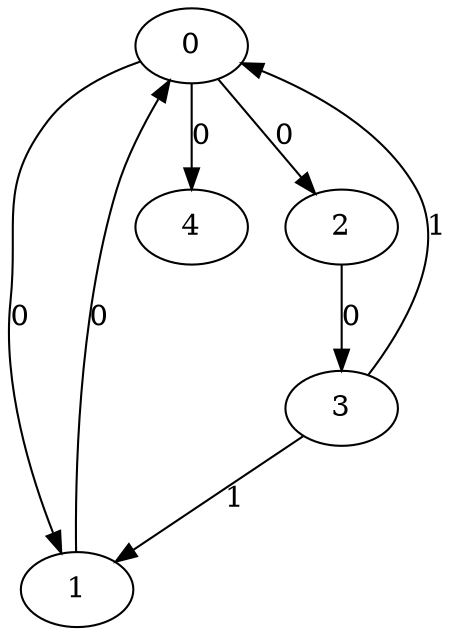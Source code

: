 // Source:257 Canonical: -1 0 0 -1 0 0 -1 -1 -1 -1 -1 -1 -1 0 -1 1 1 -1 -1 -1 -1 -1 -1 -1 -1
digraph HRA_from_257_graph_000 {
  0 -> 1 [label="0"];
  0 -> 2 [label="0"];
  1 -> 0 [label="0"];
  2 -> 3 [label="0"];
  3 -> 0 [label="1"];
  3 -> 1 [label="1"];
  0 -> 4 [label="0"];
}

// Source:257 Canonical: -1 0 0 -1 0 0 -1 -1 -1 -1 -1 -1 -1 0 -1 1 1 -1 -1 -1 0 -1 -1 -1 -1
digraph HRA_from_257_graph_001 {
  0 -> 1 [label="0"];
  0 -> 2 [label="0"];
  1 -> 0 [label="0"];
  2 -> 3 [label="0"];
  3 -> 0 [label="1"];
  3 -> 1 [label="1"];
  0 -> 4 [label="0"];
  4 -> 0 [label="0"];
}

// Source:257 Canonical: -1 0 0 -1 -1 0 -1 -1 -1 0 -1 -1 -1 0 -1 1 1 -1 -1 -1 -1 -1 -1 -1 -1
digraph HRA_from_257_graph_002 {
  0 -> 1 [label="0"];
  0 -> 2 [label="0"];
  1 -> 0 [label="0"];
  2 -> 3 [label="0"];
  3 -> 0 [label="1"];
  3 -> 1 [label="1"];
  1 -> 4 [label="0"];
}

// Source:257 Canonical: -1 0 0 -1 0 0 -1 -1 -1 0 -1 -1 -1 0 -1 1 1 -1 -1 -1 -1 -1 -1 -1 -1
digraph HRA_from_257_graph_003 {
  0 -> 1 [label="0"];
  0 -> 2 [label="0"];
  1 -> 0 [label="0"];
  2 -> 3 [label="0"];
  3 -> 0 [label="1"];
  3 -> 1 [label="1"];
  0 -> 4 [label="0"];
  1 -> 4 [label="0"];
}

// Source:257 Canonical: -1 0 0 -1 -1 0 -1 -1 -1 0 -1 -1 -1 0 -1 1 1 -1 -1 -1 0 -1 -1 -1 -1
digraph HRA_from_257_graph_004 {
  0 -> 1 [label="0"];
  0 -> 2 [label="0"];
  1 -> 0 [label="0"];
  2 -> 3 [label="0"];
  3 -> 0 [label="1"];
  3 -> 1 [label="1"];
  4 -> 0 [label="0"];
  1 -> 4 [label="0"];
}

// Source:257 Canonical: -1 0 0 -1 0 0 -1 -1 -1 0 -1 -1 -1 0 -1 1 1 -1 -1 -1 0 -1 -1 -1 -1
digraph HRA_from_257_graph_005 {
  0 -> 1 [label="0"];
  0 -> 2 [label="0"];
  1 -> 0 [label="0"];
  2 -> 3 [label="0"];
  3 -> 0 [label="1"];
  3 -> 1 [label="1"];
  0 -> 4 [label="0"];
  4 -> 0 [label="0"];
  1 -> 4 [label="0"];
}

// Source:257 Canonical: -1 0 0 -1 0 0 -1 -1 -1 -1 -1 -1 -1 0 -1 1 1 -1 -1 -1 -1 0 -1 -1 -1
digraph HRA_from_257_graph_006 {
  0 -> 1 [label="0"];
  0 -> 2 [label="0"];
  1 -> 0 [label="0"];
  2 -> 3 [label="0"];
  3 -> 0 [label="1"];
  3 -> 1 [label="1"];
  0 -> 4 [label="0"];
  4 -> 1 [label="0"];
}

// Source:257 Canonical: -1 0 0 -1 0 0 -1 -1 -1 -1 -1 -1 -1 0 -1 1 1 -1 -1 -1 0 0 -1 -1 -1
digraph HRA_from_257_graph_007 {
  0 -> 1 [label="0"];
  0 -> 2 [label="0"];
  1 -> 0 [label="0"];
  2 -> 3 [label="0"];
  3 -> 0 [label="1"];
  3 -> 1 [label="1"];
  0 -> 4 [label="0"];
  4 -> 0 [label="0"];
  4 -> 1 [label="0"];
}

// Source:257 Canonical: -1 0 0 -1 -1 0 -1 -1 -1 0 -1 -1 -1 0 -1 1 1 -1 -1 -1 -1 0 -1 -1 -1
digraph HRA_from_257_graph_008 {
  0 -> 1 [label="0"];
  0 -> 2 [label="0"];
  1 -> 0 [label="0"];
  2 -> 3 [label="0"];
  3 -> 0 [label="1"];
  3 -> 1 [label="1"];
  1 -> 4 [label="0"];
  4 -> 1 [label="0"];
}

// Source:257 Canonical: -1 0 0 -1 0 0 -1 -1 -1 0 -1 -1 -1 0 -1 1 1 -1 -1 -1 -1 0 -1 -1 -1
digraph HRA_from_257_graph_009 {
  0 -> 1 [label="0"];
  0 -> 2 [label="0"];
  1 -> 0 [label="0"];
  2 -> 3 [label="0"];
  3 -> 0 [label="1"];
  3 -> 1 [label="1"];
  0 -> 4 [label="0"];
  1 -> 4 [label="0"];
  4 -> 1 [label="0"];
}

// Source:257 Canonical: -1 0 0 -1 -1 0 -1 -1 -1 0 -1 -1 -1 0 -1 1 1 -1 -1 -1 0 0 -1 -1 -1
digraph HRA_from_257_graph_010 {
  0 -> 1 [label="0"];
  0 -> 2 [label="0"];
  1 -> 0 [label="0"];
  2 -> 3 [label="0"];
  3 -> 0 [label="1"];
  3 -> 1 [label="1"];
  4 -> 0 [label="0"];
  1 -> 4 [label="0"];
  4 -> 1 [label="0"];
}

// Source:257 Canonical: -1 0 0 -1 0 0 -1 -1 -1 0 -1 -1 -1 0 -1 1 1 -1 -1 -1 0 0 -1 -1 -1
digraph HRA_from_257_graph_011 {
  0 -> 1 [label="0"];
  0 -> 2 [label="0"];
  1 -> 0 [label="0"];
  2 -> 3 [label="0"];
  3 -> 0 [label="1"];
  3 -> 1 [label="1"];
  0 -> 4 [label="0"];
  4 -> 0 [label="0"];
  1 -> 4 [label="0"];
  4 -> 1 [label="0"];
}

// Source:257 Canonical: -1 0 0 -1 -1 0 -1 -1 -1 -1 -1 -1 -1 0 0 1 1 -1 -1 -1 -1 -1 -1 -1 -1
digraph HRA_from_257_graph_012 {
  0 -> 1 [label="0"];
  0 -> 2 [label="0"];
  1 -> 0 [label="0"];
  2 -> 3 [label="0"];
  3 -> 0 [label="1"];
  3 -> 1 [label="1"];
  2 -> 4 [label="0"];
}

// Source:257 Canonical: -1 0 0 -1 0 0 -1 -1 -1 -1 -1 -1 -1 0 0 1 1 -1 -1 -1 -1 -1 -1 -1 -1
digraph HRA_from_257_graph_013 {
  0 -> 1 [label="0"];
  0 -> 2 [label="0"];
  1 -> 0 [label="0"];
  2 -> 3 [label="0"];
  3 -> 0 [label="1"];
  3 -> 1 [label="1"];
  0 -> 4 [label="0"];
  2 -> 4 [label="0"];
}

// Source:257 Canonical: -1 0 0 -1 -1 0 -1 -1 -1 -1 -1 -1 -1 0 0 1 1 -1 -1 -1 0 -1 -1 -1 -1
digraph HRA_from_257_graph_014 {
  0 -> 1 [label="0"];
  0 -> 2 [label="0"];
  1 -> 0 [label="0"];
  2 -> 3 [label="0"];
  3 -> 0 [label="1"];
  3 -> 1 [label="1"];
  4 -> 0 [label="0"];
  2 -> 4 [label="0"];
}

// Source:257 Canonical: -1 0 0 -1 0 0 -1 -1 -1 -1 -1 -1 -1 0 0 1 1 -1 -1 -1 0 -1 -1 -1 -1
digraph HRA_from_257_graph_015 {
  0 -> 1 [label="0"];
  0 -> 2 [label="0"];
  1 -> 0 [label="0"];
  2 -> 3 [label="0"];
  3 -> 0 [label="1"];
  3 -> 1 [label="1"];
  0 -> 4 [label="0"];
  4 -> 0 [label="0"];
  2 -> 4 [label="0"];
}

// Source:257 Canonical: -1 0 0 -1 -1 0 -1 -1 -1 0 -1 -1 -1 0 0 1 1 -1 -1 -1 -1 -1 -1 -1 -1
digraph HRA_from_257_graph_016 {
  0 -> 1 [label="0"];
  0 -> 2 [label="0"];
  1 -> 0 [label="0"];
  2 -> 3 [label="0"];
  3 -> 0 [label="1"];
  3 -> 1 [label="1"];
  1 -> 4 [label="0"];
  2 -> 4 [label="0"];
}

// Source:257 Canonical: -1 0 0 -1 0 0 -1 -1 -1 0 -1 -1 -1 0 0 1 1 -1 -1 -1 -1 -1 -1 -1 -1
digraph HRA_from_257_graph_017 {
  0 -> 1 [label="0"];
  0 -> 2 [label="0"];
  1 -> 0 [label="0"];
  2 -> 3 [label="0"];
  3 -> 0 [label="1"];
  3 -> 1 [label="1"];
  0 -> 4 [label="0"];
  1 -> 4 [label="0"];
  2 -> 4 [label="0"];
}

// Source:257 Canonical: -1 0 0 -1 -1 0 -1 -1 -1 0 -1 -1 -1 0 0 1 1 -1 -1 -1 0 -1 -1 -1 -1
digraph HRA_from_257_graph_018 {
  0 -> 1 [label="0"];
  0 -> 2 [label="0"];
  1 -> 0 [label="0"];
  2 -> 3 [label="0"];
  3 -> 0 [label="1"];
  3 -> 1 [label="1"];
  4 -> 0 [label="0"];
  1 -> 4 [label="0"];
  2 -> 4 [label="0"];
}

// Source:257 Canonical: -1 0 0 -1 0 0 -1 -1 -1 0 -1 -1 -1 0 0 1 1 -1 -1 -1 0 -1 -1 -1 -1
digraph HRA_from_257_graph_019 {
  0 -> 1 [label="0"];
  0 -> 2 [label="0"];
  1 -> 0 [label="0"];
  2 -> 3 [label="0"];
  3 -> 0 [label="1"];
  3 -> 1 [label="1"];
  0 -> 4 [label="0"];
  4 -> 0 [label="0"];
  1 -> 4 [label="0"];
  2 -> 4 [label="0"];
}

// Source:257 Canonical: -1 0 0 -1 -1 0 -1 -1 -1 -1 -1 -1 -1 0 0 1 1 -1 -1 -1 -1 0 -1 -1 -1
digraph HRA_from_257_graph_020 {
  0 -> 1 [label="0"];
  0 -> 2 [label="0"];
  1 -> 0 [label="0"];
  2 -> 3 [label="0"];
  3 -> 0 [label="1"];
  3 -> 1 [label="1"];
  4 -> 1 [label="0"];
  2 -> 4 [label="0"];
}

// Source:257 Canonical: -1 0 0 -1 0 0 -1 -1 -1 -1 -1 -1 -1 0 0 1 1 -1 -1 -1 -1 0 -1 -1 -1
digraph HRA_from_257_graph_021 {
  0 -> 1 [label="0"];
  0 -> 2 [label="0"];
  1 -> 0 [label="0"];
  2 -> 3 [label="0"];
  3 -> 0 [label="1"];
  3 -> 1 [label="1"];
  0 -> 4 [label="0"];
  4 -> 1 [label="0"];
  2 -> 4 [label="0"];
}

// Source:257 Canonical: -1 0 0 -1 -1 0 -1 -1 -1 -1 -1 -1 -1 0 0 1 1 -1 -1 -1 0 0 -1 -1 -1
digraph HRA_from_257_graph_022 {
  0 -> 1 [label="0"];
  0 -> 2 [label="0"];
  1 -> 0 [label="0"];
  2 -> 3 [label="0"];
  3 -> 0 [label="1"];
  3 -> 1 [label="1"];
  4 -> 0 [label="0"];
  4 -> 1 [label="0"];
  2 -> 4 [label="0"];
}

// Source:257 Canonical: -1 0 0 -1 0 0 -1 -1 -1 -1 -1 -1 -1 0 0 1 1 -1 -1 -1 0 0 -1 -1 -1
digraph HRA_from_257_graph_023 {
  0 -> 1 [label="0"];
  0 -> 2 [label="0"];
  1 -> 0 [label="0"];
  2 -> 3 [label="0"];
  3 -> 0 [label="1"];
  3 -> 1 [label="1"];
  0 -> 4 [label="0"];
  4 -> 0 [label="0"];
  4 -> 1 [label="0"];
  2 -> 4 [label="0"];
}

// Source:257 Canonical: -1 0 0 -1 -1 0 -1 -1 -1 0 -1 -1 -1 0 0 1 1 -1 -1 -1 -1 0 -1 -1 -1
digraph HRA_from_257_graph_024 {
  0 -> 1 [label="0"];
  0 -> 2 [label="0"];
  1 -> 0 [label="0"];
  2 -> 3 [label="0"];
  3 -> 0 [label="1"];
  3 -> 1 [label="1"];
  1 -> 4 [label="0"];
  4 -> 1 [label="0"];
  2 -> 4 [label="0"];
}

// Source:257 Canonical: -1 0 0 -1 0 0 -1 -1 -1 0 -1 -1 -1 0 0 1 1 -1 -1 -1 -1 0 -1 -1 -1
digraph HRA_from_257_graph_025 {
  0 -> 1 [label="0"];
  0 -> 2 [label="0"];
  1 -> 0 [label="0"];
  2 -> 3 [label="0"];
  3 -> 0 [label="1"];
  3 -> 1 [label="1"];
  0 -> 4 [label="0"];
  1 -> 4 [label="0"];
  4 -> 1 [label="0"];
  2 -> 4 [label="0"];
}

// Source:257 Canonical: -1 0 0 -1 -1 0 -1 -1 -1 0 -1 -1 -1 0 0 1 1 -1 -1 -1 0 0 -1 -1 -1
digraph HRA_from_257_graph_026 {
  0 -> 1 [label="0"];
  0 -> 2 [label="0"];
  1 -> 0 [label="0"];
  2 -> 3 [label="0"];
  3 -> 0 [label="1"];
  3 -> 1 [label="1"];
  4 -> 0 [label="0"];
  1 -> 4 [label="0"];
  4 -> 1 [label="0"];
  2 -> 4 [label="0"];
}

// Source:257 Canonical: -1 0 0 -1 0 0 -1 -1 -1 0 -1 -1 -1 0 0 1 1 -1 -1 -1 0 0 -1 -1 -1
digraph HRA_from_257_graph_027 {
  0 -> 1 [label="0"];
  0 -> 2 [label="0"];
  1 -> 0 [label="0"];
  2 -> 3 [label="0"];
  3 -> 0 [label="1"];
  3 -> 1 [label="1"];
  0 -> 4 [label="0"];
  4 -> 0 [label="0"];
  1 -> 4 [label="0"];
  4 -> 1 [label="0"];
  2 -> 4 [label="0"];
}

// Source:257 Canonical: -1 0 0 -1 0 0 -1 -1 -1 -1 -1 -1 -1 0 -1 1 1 -1 -1 -1 -1 -1 0 -1 -1
digraph HRA_from_257_graph_028 {
  0 -> 1 [label="0"];
  0 -> 2 [label="0"];
  1 -> 0 [label="0"];
  2 -> 3 [label="0"];
  3 -> 0 [label="1"];
  3 -> 1 [label="1"];
  0 -> 4 [label="0"];
  4 -> 2 [label="0"];
}

// Source:257 Canonical: -1 0 0 -1 0 0 -1 -1 -1 -1 -1 -1 -1 0 -1 1 1 -1 -1 -1 0 -1 0 -1 -1
digraph HRA_from_257_graph_029 {
  0 -> 1 [label="0"];
  0 -> 2 [label="0"];
  1 -> 0 [label="0"];
  2 -> 3 [label="0"];
  3 -> 0 [label="1"];
  3 -> 1 [label="1"];
  0 -> 4 [label="0"];
  4 -> 0 [label="0"];
  4 -> 2 [label="0"];
}

// Source:257 Canonical: -1 0 0 -1 -1 0 -1 -1 -1 0 -1 -1 -1 0 -1 1 1 -1 -1 -1 -1 -1 0 -1 -1
digraph HRA_from_257_graph_030 {
  0 -> 1 [label="0"];
  0 -> 2 [label="0"];
  1 -> 0 [label="0"];
  2 -> 3 [label="0"];
  3 -> 0 [label="1"];
  3 -> 1 [label="1"];
  1 -> 4 [label="0"];
  4 -> 2 [label="0"];
}

// Source:257 Canonical: -1 0 0 -1 0 0 -1 -1 -1 0 -1 -1 -1 0 -1 1 1 -1 -1 -1 -1 -1 0 -1 -1
digraph HRA_from_257_graph_031 {
  0 -> 1 [label="0"];
  0 -> 2 [label="0"];
  1 -> 0 [label="0"];
  2 -> 3 [label="0"];
  3 -> 0 [label="1"];
  3 -> 1 [label="1"];
  0 -> 4 [label="0"];
  1 -> 4 [label="0"];
  4 -> 2 [label="0"];
}

// Source:257 Canonical: -1 0 0 -1 -1 0 -1 -1 -1 0 -1 -1 -1 0 -1 1 1 -1 -1 -1 0 -1 0 -1 -1
digraph HRA_from_257_graph_032 {
  0 -> 1 [label="0"];
  0 -> 2 [label="0"];
  1 -> 0 [label="0"];
  2 -> 3 [label="0"];
  3 -> 0 [label="1"];
  3 -> 1 [label="1"];
  4 -> 0 [label="0"];
  1 -> 4 [label="0"];
  4 -> 2 [label="0"];
}

// Source:257 Canonical: -1 0 0 -1 0 0 -1 -1 -1 0 -1 -1 -1 0 -1 1 1 -1 -1 -1 0 -1 0 -1 -1
digraph HRA_from_257_graph_033 {
  0 -> 1 [label="0"];
  0 -> 2 [label="0"];
  1 -> 0 [label="0"];
  2 -> 3 [label="0"];
  3 -> 0 [label="1"];
  3 -> 1 [label="1"];
  0 -> 4 [label="0"];
  4 -> 0 [label="0"];
  1 -> 4 [label="0"];
  4 -> 2 [label="0"];
}

// Source:257 Canonical: -1 0 0 -1 0 0 -1 -1 -1 -1 -1 -1 -1 0 -1 1 1 -1 -1 -1 -1 0 0 -1 -1
digraph HRA_from_257_graph_034 {
  0 -> 1 [label="0"];
  0 -> 2 [label="0"];
  1 -> 0 [label="0"];
  2 -> 3 [label="0"];
  3 -> 0 [label="1"];
  3 -> 1 [label="1"];
  0 -> 4 [label="0"];
  4 -> 1 [label="0"];
  4 -> 2 [label="0"];
}

// Source:257 Canonical: -1 0 0 -1 0 0 -1 -1 -1 -1 -1 -1 -1 0 -1 1 1 -1 -1 -1 0 0 0 -1 -1
digraph HRA_from_257_graph_035 {
  0 -> 1 [label="0"];
  0 -> 2 [label="0"];
  1 -> 0 [label="0"];
  2 -> 3 [label="0"];
  3 -> 0 [label="1"];
  3 -> 1 [label="1"];
  0 -> 4 [label="0"];
  4 -> 0 [label="0"];
  4 -> 1 [label="0"];
  4 -> 2 [label="0"];
}

// Source:257 Canonical: -1 0 0 -1 -1 0 -1 -1 -1 0 -1 -1 -1 0 -1 1 1 -1 -1 -1 -1 0 0 -1 -1
digraph HRA_from_257_graph_036 {
  0 -> 1 [label="0"];
  0 -> 2 [label="0"];
  1 -> 0 [label="0"];
  2 -> 3 [label="0"];
  3 -> 0 [label="1"];
  3 -> 1 [label="1"];
  1 -> 4 [label="0"];
  4 -> 1 [label="0"];
  4 -> 2 [label="0"];
}

// Source:257 Canonical: -1 0 0 -1 0 0 -1 -1 -1 0 -1 -1 -1 0 -1 1 1 -1 -1 -1 -1 0 0 -1 -1
digraph HRA_from_257_graph_037 {
  0 -> 1 [label="0"];
  0 -> 2 [label="0"];
  1 -> 0 [label="0"];
  2 -> 3 [label="0"];
  3 -> 0 [label="1"];
  3 -> 1 [label="1"];
  0 -> 4 [label="0"];
  1 -> 4 [label="0"];
  4 -> 1 [label="0"];
  4 -> 2 [label="0"];
}

// Source:257 Canonical: -1 0 0 -1 -1 0 -1 -1 -1 0 -1 -1 -1 0 -1 1 1 -1 -1 -1 0 0 0 -1 -1
digraph HRA_from_257_graph_038 {
  0 -> 1 [label="0"];
  0 -> 2 [label="0"];
  1 -> 0 [label="0"];
  2 -> 3 [label="0"];
  3 -> 0 [label="1"];
  3 -> 1 [label="1"];
  4 -> 0 [label="0"];
  1 -> 4 [label="0"];
  4 -> 1 [label="0"];
  4 -> 2 [label="0"];
}

// Source:257 Canonical: -1 0 0 -1 0 0 -1 -1 -1 0 -1 -1 -1 0 -1 1 1 -1 -1 -1 0 0 0 -1 -1
digraph HRA_from_257_graph_039 {
  0 -> 1 [label="0"];
  0 -> 2 [label="0"];
  1 -> 0 [label="0"];
  2 -> 3 [label="0"];
  3 -> 0 [label="1"];
  3 -> 1 [label="1"];
  0 -> 4 [label="0"];
  4 -> 0 [label="0"];
  1 -> 4 [label="0"];
  4 -> 1 [label="0"];
  4 -> 2 [label="0"];
}

// Source:257 Canonical: -1 0 0 -1 -1 0 -1 -1 -1 -1 -1 -1 -1 0 0 1 1 -1 -1 -1 -1 -1 0 -1 -1
digraph HRA_from_257_graph_040 {
  0 -> 1 [label="0"];
  0 -> 2 [label="0"];
  1 -> 0 [label="0"];
  2 -> 3 [label="0"];
  3 -> 0 [label="1"];
  3 -> 1 [label="1"];
  2 -> 4 [label="0"];
  4 -> 2 [label="0"];
}

// Source:257 Canonical: -1 0 0 -1 0 0 -1 -1 -1 -1 -1 -1 -1 0 0 1 1 -1 -1 -1 -1 -1 0 -1 -1
digraph HRA_from_257_graph_041 {
  0 -> 1 [label="0"];
  0 -> 2 [label="0"];
  1 -> 0 [label="0"];
  2 -> 3 [label="0"];
  3 -> 0 [label="1"];
  3 -> 1 [label="1"];
  0 -> 4 [label="0"];
  2 -> 4 [label="0"];
  4 -> 2 [label="0"];
}

// Source:257 Canonical: -1 0 0 -1 -1 0 -1 -1 -1 -1 -1 -1 -1 0 0 1 1 -1 -1 -1 0 -1 0 -1 -1
digraph HRA_from_257_graph_042 {
  0 -> 1 [label="0"];
  0 -> 2 [label="0"];
  1 -> 0 [label="0"];
  2 -> 3 [label="0"];
  3 -> 0 [label="1"];
  3 -> 1 [label="1"];
  4 -> 0 [label="0"];
  2 -> 4 [label="0"];
  4 -> 2 [label="0"];
}

// Source:257 Canonical: -1 0 0 -1 0 0 -1 -1 -1 -1 -1 -1 -1 0 0 1 1 -1 -1 -1 0 -1 0 -1 -1
digraph HRA_from_257_graph_043 {
  0 -> 1 [label="0"];
  0 -> 2 [label="0"];
  1 -> 0 [label="0"];
  2 -> 3 [label="0"];
  3 -> 0 [label="1"];
  3 -> 1 [label="1"];
  0 -> 4 [label="0"];
  4 -> 0 [label="0"];
  2 -> 4 [label="0"];
  4 -> 2 [label="0"];
}

// Source:257 Canonical: -1 0 0 -1 -1 0 -1 -1 -1 0 -1 -1 -1 0 0 1 1 -1 -1 -1 -1 -1 0 -1 -1
digraph HRA_from_257_graph_044 {
  0 -> 1 [label="0"];
  0 -> 2 [label="0"];
  1 -> 0 [label="0"];
  2 -> 3 [label="0"];
  3 -> 0 [label="1"];
  3 -> 1 [label="1"];
  1 -> 4 [label="0"];
  2 -> 4 [label="0"];
  4 -> 2 [label="0"];
}

// Source:257 Canonical: -1 0 0 -1 0 0 -1 -1 -1 0 -1 -1 -1 0 0 1 1 -1 -1 -1 -1 -1 0 -1 -1
digraph HRA_from_257_graph_045 {
  0 -> 1 [label="0"];
  0 -> 2 [label="0"];
  1 -> 0 [label="0"];
  2 -> 3 [label="0"];
  3 -> 0 [label="1"];
  3 -> 1 [label="1"];
  0 -> 4 [label="0"];
  1 -> 4 [label="0"];
  2 -> 4 [label="0"];
  4 -> 2 [label="0"];
}

// Source:257 Canonical: -1 0 0 -1 -1 0 -1 -1 -1 0 -1 -1 -1 0 0 1 1 -1 -1 -1 0 -1 0 -1 -1
digraph HRA_from_257_graph_046 {
  0 -> 1 [label="0"];
  0 -> 2 [label="0"];
  1 -> 0 [label="0"];
  2 -> 3 [label="0"];
  3 -> 0 [label="1"];
  3 -> 1 [label="1"];
  4 -> 0 [label="0"];
  1 -> 4 [label="0"];
  2 -> 4 [label="0"];
  4 -> 2 [label="0"];
}

// Source:257 Canonical: -1 0 0 -1 0 0 -1 -1 -1 0 -1 -1 -1 0 0 1 1 -1 -1 -1 0 -1 0 -1 -1
digraph HRA_from_257_graph_047 {
  0 -> 1 [label="0"];
  0 -> 2 [label="0"];
  1 -> 0 [label="0"];
  2 -> 3 [label="0"];
  3 -> 0 [label="1"];
  3 -> 1 [label="1"];
  0 -> 4 [label="0"];
  4 -> 0 [label="0"];
  1 -> 4 [label="0"];
  2 -> 4 [label="0"];
  4 -> 2 [label="0"];
}

// Source:257 Canonical: -1 0 0 -1 -1 0 -1 -1 -1 -1 -1 -1 -1 0 0 1 1 -1 -1 -1 -1 0 0 -1 -1
digraph HRA_from_257_graph_048 {
  0 -> 1 [label="0"];
  0 -> 2 [label="0"];
  1 -> 0 [label="0"];
  2 -> 3 [label="0"];
  3 -> 0 [label="1"];
  3 -> 1 [label="1"];
  4 -> 1 [label="0"];
  2 -> 4 [label="0"];
  4 -> 2 [label="0"];
}

// Source:257 Canonical: -1 0 0 -1 0 0 -1 -1 -1 -1 -1 -1 -1 0 0 1 1 -1 -1 -1 -1 0 0 -1 -1
digraph HRA_from_257_graph_049 {
  0 -> 1 [label="0"];
  0 -> 2 [label="0"];
  1 -> 0 [label="0"];
  2 -> 3 [label="0"];
  3 -> 0 [label="1"];
  3 -> 1 [label="1"];
  0 -> 4 [label="0"];
  4 -> 1 [label="0"];
  2 -> 4 [label="0"];
  4 -> 2 [label="0"];
}

// Source:257 Canonical: -1 0 0 -1 -1 0 -1 -1 -1 -1 -1 -1 -1 0 0 1 1 -1 -1 -1 0 0 0 -1 -1
digraph HRA_from_257_graph_050 {
  0 -> 1 [label="0"];
  0 -> 2 [label="0"];
  1 -> 0 [label="0"];
  2 -> 3 [label="0"];
  3 -> 0 [label="1"];
  3 -> 1 [label="1"];
  4 -> 0 [label="0"];
  4 -> 1 [label="0"];
  2 -> 4 [label="0"];
  4 -> 2 [label="0"];
}

// Source:257 Canonical: -1 0 0 -1 0 0 -1 -1 -1 -1 -1 -1 -1 0 0 1 1 -1 -1 -1 0 0 0 -1 -1
digraph HRA_from_257_graph_051 {
  0 -> 1 [label="0"];
  0 -> 2 [label="0"];
  1 -> 0 [label="0"];
  2 -> 3 [label="0"];
  3 -> 0 [label="1"];
  3 -> 1 [label="1"];
  0 -> 4 [label="0"];
  4 -> 0 [label="0"];
  4 -> 1 [label="0"];
  2 -> 4 [label="0"];
  4 -> 2 [label="0"];
}

// Source:257 Canonical: -1 0 0 -1 -1 0 -1 -1 -1 0 -1 -1 -1 0 0 1 1 -1 -1 -1 -1 0 0 -1 -1
digraph HRA_from_257_graph_052 {
  0 -> 1 [label="0"];
  0 -> 2 [label="0"];
  1 -> 0 [label="0"];
  2 -> 3 [label="0"];
  3 -> 0 [label="1"];
  3 -> 1 [label="1"];
  1 -> 4 [label="0"];
  4 -> 1 [label="0"];
  2 -> 4 [label="0"];
  4 -> 2 [label="0"];
}

// Source:257 Canonical: -1 0 0 -1 0 0 -1 -1 -1 0 -1 -1 -1 0 0 1 1 -1 -1 -1 -1 0 0 -1 -1
digraph HRA_from_257_graph_053 {
  0 -> 1 [label="0"];
  0 -> 2 [label="0"];
  1 -> 0 [label="0"];
  2 -> 3 [label="0"];
  3 -> 0 [label="1"];
  3 -> 1 [label="1"];
  0 -> 4 [label="0"];
  1 -> 4 [label="0"];
  4 -> 1 [label="0"];
  2 -> 4 [label="0"];
  4 -> 2 [label="0"];
}

// Source:257 Canonical: -1 0 0 -1 -1 0 -1 -1 -1 0 -1 -1 -1 0 0 1 1 -1 -1 -1 0 0 0 -1 -1
digraph HRA_from_257_graph_054 {
  0 -> 1 [label="0"];
  0 -> 2 [label="0"];
  1 -> 0 [label="0"];
  2 -> 3 [label="0"];
  3 -> 0 [label="1"];
  3 -> 1 [label="1"];
  4 -> 0 [label="0"];
  1 -> 4 [label="0"];
  4 -> 1 [label="0"];
  2 -> 4 [label="0"];
  4 -> 2 [label="0"];
}

// Source:257 Canonical: -1 0 0 -1 0 0 -1 -1 -1 0 -1 -1 -1 0 0 1 1 -1 -1 -1 0 0 0 -1 -1
digraph HRA_from_257_graph_055 {
  0 -> 1 [label="0"];
  0 -> 2 [label="0"];
  1 -> 0 [label="0"];
  2 -> 3 [label="0"];
  3 -> 0 [label="1"];
  3 -> 1 [label="1"];
  0 -> 4 [label="0"];
  4 -> 0 [label="0"];
  1 -> 4 [label="0"];
  4 -> 1 [label="0"];
  2 -> 4 [label="0"];
  4 -> 2 [label="0"];
}

// Source:257 Canonical: -1 0 0 -1 -1 0 -1 -1 -1 -1 -1 -1 -1 0 -1 1 1 -1 -1 0 -1 -1 -1 -1 -1
digraph HRA_from_257_graph_056 {
  0 -> 1 [label="0"];
  0 -> 2 [label="0"];
  1 -> 0 [label="0"];
  2 -> 3 [label="0"];
  3 -> 0 [label="1"];
  3 -> 1 [label="1"];
  3 -> 4 [label="0"];
}

// Source:257 Canonical: -1 0 0 -1 0 0 -1 -1 -1 -1 -1 -1 -1 0 -1 1 1 -1 -1 0 -1 -1 -1 -1 -1
digraph HRA_from_257_graph_057 {
  0 -> 1 [label="0"];
  0 -> 2 [label="0"];
  1 -> 0 [label="0"];
  2 -> 3 [label="0"];
  3 -> 0 [label="1"];
  3 -> 1 [label="1"];
  0 -> 4 [label="0"];
  3 -> 4 [label="0"];
}

// Source:257 Canonical: -1 0 0 -1 -1 0 -1 -1 -1 -1 -1 -1 -1 0 -1 1 1 -1 -1 0 0 -1 -1 -1 -1
digraph HRA_from_257_graph_058 {
  0 -> 1 [label="0"];
  0 -> 2 [label="0"];
  1 -> 0 [label="0"];
  2 -> 3 [label="0"];
  3 -> 0 [label="1"];
  3 -> 1 [label="1"];
  4 -> 0 [label="0"];
  3 -> 4 [label="0"];
}

// Source:257 Canonical: -1 0 0 -1 0 0 -1 -1 -1 -1 -1 -1 -1 0 -1 1 1 -1 -1 0 0 -1 -1 -1 -1
digraph HRA_from_257_graph_059 {
  0 -> 1 [label="0"];
  0 -> 2 [label="0"];
  1 -> 0 [label="0"];
  2 -> 3 [label="0"];
  3 -> 0 [label="1"];
  3 -> 1 [label="1"];
  0 -> 4 [label="0"];
  4 -> 0 [label="0"];
  3 -> 4 [label="0"];
}

// Source:257 Canonical: -1 0 0 -1 -1 0 -1 -1 -1 0 -1 -1 -1 0 -1 1 1 -1 -1 0 -1 -1 -1 -1 -1
digraph HRA_from_257_graph_060 {
  0 -> 1 [label="0"];
  0 -> 2 [label="0"];
  1 -> 0 [label="0"];
  2 -> 3 [label="0"];
  3 -> 0 [label="1"];
  3 -> 1 [label="1"];
  1 -> 4 [label="0"];
  3 -> 4 [label="0"];
}

// Source:257 Canonical: -1 0 0 -1 0 0 -1 -1 -1 0 -1 -1 -1 0 -1 1 1 -1 -1 0 -1 -1 -1 -1 -1
digraph HRA_from_257_graph_061 {
  0 -> 1 [label="0"];
  0 -> 2 [label="0"];
  1 -> 0 [label="0"];
  2 -> 3 [label="0"];
  3 -> 0 [label="1"];
  3 -> 1 [label="1"];
  0 -> 4 [label="0"];
  1 -> 4 [label="0"];
  3 -> 4 [label="0"];
}

// Source:257 Canonical: -1 0 0 -1 -1 0 -1 -1 -1 0 -1 -1 -1 0 -1 1 1 -1 -1 0 0 -1 -1 -1 -1
digraph HRA_from_257_graph_062 {
  0 -> 1 [label="0"];
  0 -> 2 [label="0"];
  1 -> 0 [label="0"];
  2 -> 3 [label="0"];
  3 -> 0 [label="1"];
  3 -> 1 [label="1"];
  4 -> 0 [label="0"];
  1 -> 4 [label="0"];
  3 -> 4 [label="0"];
}

// Source:257 Canonical: -1 0 0 -1 0 0 -1 -1 -1 0 -1 -1 -1 0 -1 1 1 -1 -1 0 0 -1 -1 -1 -1
digraph HRA_from_257_graph_063 {
  0 -> 1 [label="0"];
  0 -> 2 [label="0"];
  1 -> 0 [label="0"];
  2 -> 3 [label="0"];
  3 -> 0 [label="1"];
  3 -> 1 [label="1"];
  0 -> 4 [label="0"];
  4 -> 0 [label="0"];
  1 -> 4 [label="0"];
  3 -> 4 [label="0"];
}

// Source:257 Canonical: -1 0 0 -1 -1 0 -1 -1 -1 -1 -1 -1 -1 0 -1 1 1 -1 -1 0 -1 0 -1 -1 -1
digraph HRA_from_257_graph_064 {
  0 -> 1 [label="0"];
  0 -> 2 [label="0"];
  1 -> 0 [label="0"];
  2 -> 3 [label="0"];
  3 -> 0 [label="1"];
  3 -> 1 [label="1"];
  4 -> 1 [label="0"];
  3 -> 4 [label="0"];
}

// Source:257 Canonical: -1 0 0 -1 0 0 -1 -1 -1 -1 -1 -1 -1 0 -1 1 1 -1 -1 0 -1 0 -1 -1 -1
digraph HRA_from_257_graph_065 {
  0 -> 1 [label="0"];
  0 -> 2 [label="0"];
  1 -> 0 [label="0"];
  2 -> 3 [label="0"];
  3 -> 0 [label="1"];
  3 -> 1 [label="1"];
  0 -> 4 [label="0"];
  4 -> 1 [label="0"];
  3 -> 4 [label="0"];
}

// Source:257 Canonical: -1 0 0 -1 -1 0 -1 -1 -1 -1 -1 -1 -1 0 -1 1 1 -1 -1 0 0 0 -1 -1 -1
digraph HRA_from_257_graph_066 {
  0 -> 1 [label="0"];
  0 -> 2 [label="0"];
  1 -> 0 [label="0"];
  2 -> 3 [label="0"];
  3 -> 0 [label="1"];
  3 -> 1 [label="1"];
  4 -> 0 [label="0"];
  4 -> 1 [label="0"];
  3 -> 4 [label="0"];
}

// Source:257 Canonical: -1 0 0 -1 0 0 -1 -1 -1 -1 -1 -1 -1 0 -1 1 1 -1 -1 0 0 0 -1 -1 -1
digraph HRA_from_257_graph_067 {
  0 -> 1 [label="0"];
  0 -> 2 [label="0"];
  1 -> 0 [label="0"];
  2 -> 3 [label="0"];
  3 -> 0 [label="1"];
  3 -> 1 [label="1"];
  0 -> 4 [label="0"];
  4 -> 0 [label="0"];
  4 -> 1 [label="0"];
  3 -> 4 [label="0"];
}

// Source:257 Canonical: -1 0 0 -1 -1 0 -1 -1 -1 0 -1 -1 -1 0 -1 1 1 -1 -1 0 -1 0 -1 -1 -1
digraph HRA_from_257_graph_068 {
  0 -> 1 [label="0"];
  0 -> 2 [label="0"];
  1 -> 0 [label="0"];
  2 -> 3 [label="0"];
  3 -> 0 [label="1"];
  3 -> 1 [label="1"];
  1 -> 4 [label="0"];
  4 -> 1 [label="0"];
  3 -> 4 [label="0"];
}

// Source:257 Canonical: -1 0 0 -1 0 0 -1 -1 -1 0 -1 -1 -1 0 -1 1 1 -1 -1 0 -1 0 -1 -1 -1
digraph HRA_from_257_graph_069 {
  0 -> 1 [label="0"];
  0 -> 2 [label="0"];
  1 -> 0 [label="0"];
  2 -> 3 [label="0"];
  3 -> 0 [label="1"];
  3 -> 1 [label="1"];
  0 -> 4 [label="0"];
  1 -> 4 [label="0"];
  4 -> 1 [label="0"];
  3 -> 4 [label="0"];
}

// Source:257 Canonical: -1 0 0 -1 -1 0 -1 -1 -1 0 -1 -1 -1 0 -1 1 1 -1 -1 0 0 0 -1 -1 -1
digraph HRA_from_257_graph_070 {
  0 -> 1 [label="0"];
  0 -> 2 [label="0"];
  1 -> 0 [label="0"];
  2 -> 3 [label="0"];
  3 -> 0 [label="1"];
  3 -> 1 [label="1"];
  4 -> 0 [label="0"];
  1 -> 4 [label="0"];
  4 -> 1 [label="0"];
  3 -> 4 [label="0"];
}

// Source:257 Canonical: -1 0 0 -1 0 0 -1 -1 -1 0 -1 -1 -1 0 -1 1 1 -1 -1 0 0 0 -1 -1 -1
digraph HRA_from_257_graph_071 {
  0 -> 1 [label="0"];
  0 -> 2 [label="0"];
  1 -> 0 [label="0"];
  2 -> 3 [label="0"];
  3 -> 0 [label="1"];
  3 -> 1 [label="1"];
  0 -> 4 [label="0"];
  4 -> 0 [label="0"];
  1 -> 4 [label="0"];
  4 -> 1 [label="0"];
  3 -> 4 [label="0"];
}

// Source:257 Canonical: -1 0 0 -1 -1 0 -1 -1 -1 -1 -1 -1 -1 0 0 1 1 -1 -1 0 -1 -1 -1 -1 -1
digraph HRA_from_257_graph_072 {
  0 -> 1 [label="0"];
  0 -> 2 [label="0"];
  1 -> 0 [label="0"];
  2 -> 3 [label="0"];
  3 -> 0 [label="1"];
  3 -> 1 [label="1"];
  2 -> 4 [label="0"];
  3 -> 4 [label="0"];
}

// Source:257 Canonical: -1 0 0 -1 0 0 -1 -1 -1 -1 -1 -1 -1 0 0 1 1 -1 -1 0 -1 -1 -1 -1 -1
digraph HRA_from_257_graph_073 {
  0 -> 1 [label="0"];
  0 -> 2 [label="0"];
  1 -> 0 [label="0"];
  2 -> 3 [label="0"];
  3 -> 0 [label="1"];
  3 -> 1 [label="1"];
  0 -> 4 [label="0"];
  2 -> 4 [label="0"];
  3 -> 4 [label="0"];
}

// Source:257 Canonical: -1 0 0 -1 -1 0 -1 -1 -1 -1 -1 -1 -1 0 0 1 1 -1 -1 0 0 -1 -1 -1 -1
digraph HRA_from_257_graph_074 {
  0 -> 1 [label="0"];
  0 -> 2 [label="0"];
  1 -> 0 [label="0"];
  2 -> 3 [label="0"];
  3 -> 0 [label="1"];
  3 -> 1 [label="1"];
  4 -> 0 [label="0"];
  2 -> 4 [label="0"];
  3 -> 4 [label="0"];
}

// Source:257 Canonical: -1 0 0 -1 0 0 -1 -1 -1 -1 -1 -1 -1 0 0 1 1 -1 -1 0 0 -1 -1 -1 -1
digraph HRA_from_257_graph_075 {
  0 -> 1 [label="0"];
  0 -> 2 [label="0"];
  1 -> 0 [label="0"];
  2 -> 3 [label="0"];
  3 -> 0 [label="1"];
  3 -> 1 [label="1"];
  0 -> 4 [label="0"];
  4 -> 0 [label="0"];
  2 -> 4 [label="0"];
  3 -> 4 [label="0"];
}

// Source:257 Canonical: -1 0 0 -1 -1 0 -1 -1 -1 0 -1 -1 -1 0 0 1 1 -1 -1 0 -1 -1 -1 -1 -1
digraph HRA_from_257_graph_076 {
  0 -> 1 [label="0"];
  0 -> 2 [label="0"];
  1 -> 0 [label="0"];
  2 -> 3 [label="0"];
  3 -> 0 [label="1"];
  3 -> 1 [label="1"];
  1 -> 4 [label="0"];
  2 -> 4 [label="0"];
  3 -> 4 [label="0"];
}

// Source:257 Canonical: -1 0 0 -1 0 0 -1 -1 -1 0 -1 -1 -1 0 0 1 1 -1 -1 0 -1 -1 -1 -1 -1
digraph HRA_from_257_graph_077 {
  0 -> 1 [label="0"];
  0 -> 2 [label="0"];
  1 -> 0 [label="0"];
  2 -> 3 [label="0"];
  3 -> 0 [label="1"];
  3 -> 1 [label="1"];
  0 -> 4 [label="0"];
  1 -> 4 [label="0"];
  2 -> 4 [label="0"];
  3 -> 4 [label="0"];
}

// Source:257 Canonical: -1 0 0 -1 -1 0 -1 -1 -1 0 -1 -1 -1 0 0 1 1 -1 -1 0 0 -1 -1 -1 -1
digraph HRA_from_257_graph_078 {
  0 -> 1 [label="0"];
  0 -> 2 [label="0"];
  1 -> 0 [label="0"];
  2 -> 3 [label="0"];
  3 -> 0 [label="1"];
  3 -> 1 [label="1"];
  4 -> 0 [label="0"];
  1 -> 4 [label="0"];
  2 -> 4 [label="0"];
  3 -> 4 [label="0"];
}

// Source:257 Canonical: -1 0 0 -1 0 0 -1 -1 -1 0 -1 -1 -1 0 0 1 1 -1 -1 0 0 -1 -1 -1 -1
digraph HRA_from_257_graph_079 {
  0 -> 1 [label="0"];
  0 -> 2 [label="0"];
  1 -> 0 [label="0"];
  2 -> 3 [label="0"];
  3 -> 0 [label="1"];
  3 -> 1 [label="1"];
  0 -> 4 [label="0"];
  4 -> 0 [label="0"];
  1 -> 4 [label="0"];
  2 -> 4 [label="0"];
  3 -> 4 [label="0"];
}

// Source:257 Canonical: -1 0 0 -1 -1 0 -1 -1 -1 -1 -1 -1 -1 0 0 1 1 -1 -1 0 -1 0 -1 -1 -1
digraph HRA_from_257_graph_080 {
  0 -> 1 [label="0"];
  0 -> 2 [label="0"];
  1 -> 0 [label="0"];
  2 -> 3 [label="0"];
  3 -> 0 [label="1"];
  3 -> 1 [label="1"];
  4 -> 1 [label="0"];
  2 -> 4 [label="0"];
  3 -> 4 [label="0"];
}

// Source:257 Canonical: -1 0 0 -1 0 0 -1 -1 -1 -1 -1 -1 -1 0 0 1 1 -1 -1 0 -1 0 -1 -1 -1
digraph HRA_from_257_graph_081 {
  0 -> 1 [label="0"];
  0 -> 2 [label="0"];
  1 -> 0 [label="0"];
  2 -> 3 [label="0"];
  3 -> 0 [label="1"];
  3 -> 1 [label="1"];
  0 -> 4 [label="0"];
  4 -> 1 [label="0"];
  2 -> 4 [label="0"];
  3 -> 4 [label="0"];
}

// Source:257 Canonical: -1 0 0 -1 -1 0 -1 -1 -1 -1 -1 -1 -1 0 0 1 1 -1 -1 0 0 0 -1 -1 -1
digraph HRA_from_257_graph_082 {
  0 -> 1 [label="0"];
  0 -> 2 [label="0"];
  1 -> 0 [label="0"];
  2 -> 3 [label="0"];
  3 -> 0 [label="1"];
  3 -> 1 [label="1"];
  4 -> 0 [label="0"];
  4 -> 1 [label="0"];
  2 -> 4 [label="0"];
  3 -> 4 [label="0"];
}

// Source:257 Canonical: -1 0 0 -1 0 0 -1 -1 -1 -1 -1 -1 -1 0 0 1 1 -1 -1 0 0 0 -1 -1 -1
digraph HRA_from_257_graph_083 {
  0 -> 1 [label="0"];
  0 -> 2 [label="0"];
  1 -> 0 [label="0"];
  2 -> 3 [label="0"];
  3 -> 0 [label="1"];
  3 -> 1 [label="1"];
  0 -> 4 [label="0"];
  4 -> 0 [label="0"];
  4 -> 1 [label="0"];
  2 -> 4 [label="0"];
  3 -> 4 [label="0"];
}

// Source:257 Canonical: -1 0 0 -1 -1 0 -1 -1 -1 0 -1 -1 -1 0 0 1 1 -1 -1 0 -1 0 -1 -1 -1
digraph HRA_from_257_graph_084 {
  0 -> 1 [label="0"];
  0 -> 2 [label="0"];
  1 -> 0 [label="0"];
  2 -> 3 [label="0"];
  3 -> 0 [label="1"];
  3 -> 1 [label="1"];
  1 -> 4 [label="0"];
  4 -> 1 [label="0"];
  2 -> 4 [label="0"];
  3 -> 4 [label="0"];
}

// Source:257 Canonical: -1 0 0 -1 0 0 -1 -1 -1 0 -1 -1 -1 0 0 1 1 -1 -1 0 -1 0 -1 -1 -1
digraph HRA_from_257_graph_085 {
  0 -> 1 [label="0"];
  0 -> 2 [label="0"];
  1 -> 0 [label="0"];
  2 -> 3 [label="0"];
  3 -> 0 [label="1"];
  3 -> 1 [label="1"];
  0 -> 4 [label="0"];
  1 -> 4 [label="0"];
  4 -> 1 [label="0"];
  2 -> 4 [label="0"];
  3 -> 4 [label="0"];
}

// Source:257 Canonical: -1 0 0 -1 -1 0 -1 -1 -1 0 -1 -1 -1 0 0 1 1 -1 -1 0 0 0 -1 -1 -1
digraph HRA_from_257_graph_086 {
  0 -> 1 [label="0"];
  0 -> 2 [label="0"];
  1 -> 0 [label="0"];
  2 -> 3 [label="0"];
  3 -> 0 [label="1"];
  3 -> 1 [label="1"];
  4 -> 0 [label="0"];
  1 -> 4 [label="0"];
  4 -> 1 [label="0"];
  2 -> 4 [label="0"];
  3 -> 4 [label="0"];
}

// Source:257 Canonical: -1 0 0 -1 0 0 -1 -1 -1 0 -1 -1 -1 0 0 1 1 -1 -1 0 0 0 -1 -1 -1
digraph HRA_from_257_graph_087 {
  0 -> 1 [label="0"];
  0 -> 2 [label="0"];
  1 -> 0 [label="0"];
  2 -> 3 [label="0"];
  3 -> 0 [label="1"];
  3 -> 1 [label="1"];
  0 -> 4 [label="0"];
  4 -> 0 [label="0"];
  1 -> 4 [label="0"];
  4 -> 1 [label="0"];
  2 -> 4 [label="0"];
  3 -> 4 [label="0"];
}

// Source:257 Canonical: -1 0 0 -1 -1 0 -1 -1 -1 -1 -1 -1 -1 0 -1 1 1 -1 -1 0 -1 -1 0 -1 -1
digraph HRA_from_257_graph_088 {
  0 -> 1 [label="0"];
  0 -> 2 [label="0"];
  1 -> 0 [label="0"];
  2 -> 3 [label="0"];
  3 -> 0 [label="1"];
  3 -> 1 [label="1"];
  4 -> 2 [label="0"];
  3 -> 4 [label="0"];
}

// Source:257 Canonical: -1 0 0 -1 0 0 -1 -1 -1 -1 -1 -1 -1 0 -1 1 1 -1 -1 0 -1 -1 0 -1 -1
digraph HRA_from_257_graph_089 {
  0 -> 1 [label="0"];
  0 -> 2 [label="0"];
  1 -> 0 [label="0"];
  2 -> 3 [label="0"];
  3 -> 0 [label="1"];
  3 -> 1 [label="1"];
  0 -> 4 [label="0"];
  4 -> 2 [label="0"];
  3 -> 4 [label="0"];
}

// Source:257 Canonical: -1 0 0 -1 -1 0 -1 -1 -1 -1 -1 -1 -1 0 -1 1 1 -1 -1 0 0 -1 0 -1 -1
digraph HRA_from_257_graph_090 {
  0 -> 1 [label="0"];
  0 -> 2 [label="0"];
  1 -> 0 [label="0"];
  2 -> 3 [label="0"];
  3 -> 0 [label="1"];
  3 -> 1 [label="1"];
  4 -> 0 [label="0"];
  4 -> 2 [label="0"];
  3 -> 4 [label="0"];
}

// Source:257 Canonical: -1 0 0 -1 0 0 -1 -1 -1 -1 -1 -1 -1 0 -1 1 1 -1 -1 0 0 -1 0 -1 -1
digraph HRA_from_257_graph_091 {
  0 -> 1 [label="0"];
  0 -> 2 [label="0"];
  1 -> 0 [label="0"];
  2 -> 3 [label="0"];
  3 -> 0 [label="1"];
  3 -> 1 [label="1"];
  0 -> 4 [label="0"];
  4 -> 0 [label="0"];
  4 -> 2 [label="0"];
  3 -> 4 [label="0"];
}

// Source:257 Canonical: -1 0 0 -1 -1 0 -1 -1 -1 0 -1 -1 -1 0 -1 1 1 -1 -1 0 -1 -1 0 -1 -1
digraph HRA_from_257_graph_092 {
  0 -> 1 [label="0"];
  0 -> 2 [label="0"];
  1 -> 0 [label="0"];
  2 -> 3 [label="0"];
  3 -> 0 [label="1"];
  3 -> 1 [label="1"];
  1 -> 4 [label="0"];
  4 -> 2 [label="0"];
  3 -> 4 [label="0"];
}

// Source:257 Canonical: -1 0 0 -1 0 0 -1 -1 -1 0 -1 -1 -1 0 -1 1 1 -1 -1 0 -1 -1 0 -1 -1
digraph HRA_from_257_graph_093 {
  0 -> 1 [label="0"];
  0 -> 2 [label="0"];
  1 -> 0 [label="0"];
  2 -> 3 [label="0"];
  3 -> 0 [label="1"];
  3 -> 1 [label="1"];
  0 -> 4 [label="0"];
  1 -> 4 [label="0"];
  4 -> 2 [label="0"];
  3 -> 4 [label="0"];
}

// Source:257 Canonical: -1 0 0 -1 -1 0 -1 -1 -1 0 -1 -1 -1 0 -1 1 1 -1 -1 0 0 -1 0 -1 -1
digraph HRA_from_257_graph_094 {
  0 -> 1 [label="0"];
  0 -> 2 [label="0"];
  1 -> 0 [label="0"];
  2 -> 3 [label="0"];
  3 -> 0 [label="1"];
  3 -> 1 [label="1"];
  4 -> 0 [label="0"];
  1 -> 4 [label="0"];
  4 -> 2 [label="0"];
  3 -> 4 [label="0"];
}

// Source:257 Canonical: -1 0 0 -1 0 0 -1 -1 -1 0 -1 -1 -1 0 -1 1 1 -1 -1 0 0 -1 0 -1 -1
digraph HRA_from_257_graph_095 {
  0 -> 1 [label="0"];
  0 -> 2 [label="0"];
  1 -> 0 [label="0"];
  2 -> 3 [label="0"];
  3 -> 0 [label="1"];
  3 -> 1 [label="1"];
  0 -> 4 [label="0"];
  4 -> 0 [label="0"];
  1 -> 4 [label="0"];
  4 -> 2 [label="0"];
  3 -> 4 [label="0"];
}

// Source:257 Canonical: -1 0 0 -1 -1 0 -1 -1 -1 -1 -1 -1 -1 0 -1 1 1 -1 -1 0 -1 0 0 -1 -1
digraph HRA_from_257_graph_096 {
  0 -> 1 [label="0"];
  0 -> 2 [label="0"];
  1 -> 0 [label="0"];
  2 -> 3 [label="0"];
  3 -> 0 [label="1"];
  3 -> 1 [label="1"];
  4 -> 1 [label="0"];
  4 -> 2 [label="0"];
  3 -> 4 [label="0"];
}

// Source:257 Canonical: -1 0 0 -1 0 0 -1 -1 -1 -1 -1 -1 -1 0 -1 1 1 -1 -1 0 -1 0 0 -1 -1
digraph HRA_from_257_graph_097 {
  0 -> 1 [label="0"];
  0 -> 2 [label="0"];
  1 -> 0 [label="0"];
  2 -> 3 [label="0"];
  3 -> 0 [label="1"];
  3 -> 1 [label="1"];
  0 -> 4 [label="0"];
  4 -> 1 [label="0"];
  4 -> 2 [label="0"];
  3 -> 4 [label="0"];
}

// Source:257 Canonical: -1 0 0 -1 -1 0 -1 -1 -1 -1 -1 -1 -1 0 -1 1 1 -1 -1 0 0 0 0 -1 -1
digraph HRA_from_257_graph_098 {
  0 -> 1 [label="0"];
  0 -> 2 [label="0"];
  1 -> 0 [label="0"];
  2 -> 3 [label="0"];
  3 -> 0 [label="1"];
  3 -> 1 [label="1"];
  4 -> 0 [label="0"];
  4 -> 1 [label="0"];
  4 -> 2 [label="0"];
  3 -> 4 [label="0"];
}

// Source:257 Canonical: -1 0 0 -1 0 0 -1 -1 -1 -1 -1 -1 -1 0 -1 1 1 -1 -1 0 0 0 0 -1 -1
digraph HRA_from_257_graph_099 {
  0 -> 1 [label="0"];
  0 -> 2 [label="0"];
  1 -> 0 [label="0"];
  2 -> 3 [label="0"];
  3 -> 0 [label="1"];
  3 -> 1 [label="1"];
  0 -> 4 [label="0"];
  4 -> 0 [label="0"];
  4 -> 1 [label="0"];
  4 -> 2 [label="0"];
  3 -> 4 [label="0"];
}

// Source:257 Canonical: -1 0 0 -1 -1 0 -1 -1 -1 0 -1 -1 -1 0 -1 1 1 -1 -1 0 -1 0 0 -1 -1
digraph HRA_from_257_graph_100 {
  0 -> 1 [label="0"];
  0 -> 2 [label="0"];
  1 -> 0 [label="0"];
  2 -> 3 [label="0"];
  3 -> 0 [label="1"];
  3 -> 1 [label="1"];
  1 -> 4 [label="0"];
  4 -> 1 [label="0"];
  4 -> 2 [label="0"];
  3 -> 4 [label="0"];
}

// Source:257 Canonical: -1 0 0 -1 0 0 -1 -1 -1 0 -1 -1 -1 0 -1 1 1 -1 -1 0 -1 0 0 -1 -1
digraph HRA_from_257_graph_101 {
  0 -> 1 [label="0"];
  0 -> 2 [label="0"];
  1 -> 0 [label="0"];
  2 -> 3 [label="0"];
  3 -> 0 [label="1"];
  3 -> 1 [label="1"];
  0 -> 4 [label="0"];
  1 -> 4 [label="0"];
  4 -> 1 [label="0"];
  4 -> 2 [label="0"];
  3 -> 4 [label="0"];
}

// Source:257 Canonical: -1 0 0 -1 -1 0 -1 -1 -1 0 -1 -1 -1 0 -1 1 1 -1 -1 0 0 0 0 -1 -1
digraph HRA_from_257_graph_102 {
  0 -> 1 [label="0"];
  0 -> 2 [label="0"];
  1 -> 0 [label="0"];
  2 -> 3 [label="0"];
  3 -> 0 [label="1"];
  3 -> 1 [label="1"];
  4 -> 0 [label="0"];
  1 -> 4 [label="0"];
  4 -> 1 [label="0"];
  4 -> 2 [label="0"];
  3 -> 4 [label="0"];
}

// Source:257 Canonical: -1 0 0 -1 0 0 -1 -1 -1 0 -1 -1 -1 0 -1 1 1 -1 -1 0 0 0 0 -1 -1
digraph HRA_from_257_graph_103 {
  0 -> 1 [label="0"];
  0 -> 2 [label="0"];
  1 -> 0 [label="0"];
  2 -> 3 [label="0"];
  3 -> 0 [label="1"];
  3 -> 1 [label="1"];
  0 -> 4 [label="0"];
  4 -> 0 [label="0"];
  1 -> 4 [label="0"];
  4 -> 1 [label="0"];
  4 -> 2 [label="0"];
  3 -> 4 [label="0"];
}

// Source:257 Canonical: -1 0 0 -1 -1 0 -1 -1 -1 -1 -1 -1 -1 0 0 1 1 -1 -1 0 -1 -1 0 -1 -1
digraph HRA_from_257_graph_104 {
  0 -> 1 [label="0"];
  0 -> 2 [label="0"];
  1 -> 0 [label="0"];
  2 -> 3 [label="0"];
  3 -> 0 [label="1"];
  3 -> 1 [label="1"];
  2 -> 4 [label="0"];
  4 -> 2 [label="0"];
  3 -> 4 [label="0"];
}

// Source:257 Canonical: -1 0 0 -1 0 0 -1 -1 -1 -1 -1 -1 -1 0 0 1 1 -1 -1 0 -1 -1 0 -1 -1
digraph HRA_from_257_graph_105 {
  0 -> 1 [label="0"];
  0 -> 2 [label="0"];
  1 -> 0 [label="0"];
  2 -> 3 [label="0"];
  3 -> 0 [label="1"];
  3 -> 1 [label="1"];
  0 -> 4 [label="0"];
  2 -> 4 [label="0"];
  4 -> 2 [label="0"];
  3 -> 4 [label="0"];
}

// Source:257 Canonical: -1 0 0 -1 -1 0 -1 -1 -1 -1 -1 -1 -1 0 0 1 1 -1 -1 0 0 -1 0 -1 -1
digraph HRA_from_257_graph_106 {
  0 -> 1 [label="0"];
  0 -> 2 [label="0"];
  1 -> 0 [label="0"];
  2 -> 3 [label="0"];
  3 -> 0 [label="1"];
  3 -> 1 [label="1"];
  4 -> 0 [label="0"];
  2 -> 4 [label="0"];
  4 -> 2 [label="0"];
  3 -> 4 [label="0"];
}

// Source:257 Canonical: -1 0 0 -1 0 0 -1 -1 -1 -1 -1 -1 -1 0 0 1 1 -1 -1 0 0 -1 0 -1 -1
digraph HRA_from_257_graph_107 {
  0 -> 1 [label="0"];
  0 -> 2 [label="0"];
  1 -> 0 [label="0"];
  2 -> 3 [label="0"];
  3 -> 0 [label="1"];
  3 -> 1 [label="1"];
  0 -> 4 [label="0"];
  4 -> 0 [label="0"];
  2 -> 4 [label="0"];
  4 -> 2 [label="0"];
  3 -> 4 [label="0"];
}

// Source:257 Canonical: -1 0 0 -1 -1 0 -1 -1 -1 0 -1 -1 -1 0 0 1 1 -1 -1 0 -1 -1 0 -1 -1
digraph HRA_from_257_graph_108 {
  0 -> 1 [label="0"];
  0 -> 2 [label="0"];
  1 -> 0 [label="0"];
  2 -> 3 [label="0"];
  3 -> 0 [label="1"];
  3 -> 1 [label="1"];
  1 -> 4 [label="0"];
  2 -> 4 [label="0"];
  4 -> 2 [label="0"];
  3 -> 4 [label="0"];
}

// Source:257 Canonical: -1 0 0 -1 0 0 -1 -1 -1 0 -1 -1 -1 0 0 1 1 -1 -1 0 -1 -1 0 -1 -1
digraph HRA_from_257_graph_109 {
  0 -> 1 [label="0"];
  0 -> 2 [label="0"];
  1 -> 0 [label="0"];
  2 -> 3 [label="0"];
  3 -> 0 [label="1"];
  3 -> 1 [label="1"];
  0 -> 4 [label="0"];
  1 -> 4 [label="0"];
  2 -> 4 [label="0"];
  4 -> 2 [label="0"];
  3 -> 4 [label="0"];
}

// Source:257 Canonical: -1 0 0 -1 -1 0 -1 -1 -1 0 -1 -1 -1 0 0 1 1 -1 -1 0 0 -1 0 -1 -1
digraph HRA_from_257_graph_110 {
  0 -> 1 [label="0"];
  0 -> 2 [label="0"];
  1 -> 0 [label="0"];
  2 -> 3 [label="0"];
  3 -> 0 [label="1"];
  3 -> 1 [label="1"];
  4 -> 0 [label="0"];
  1 -> 4 [label="0"];
  2 -> 4 [label="0"];
  4 -> 2 [label="0"];
  3 -> 4 [label="0"];
}

// Source:257 Canonical: -1 0 0 -1 0 0 -1 -1 -1 0 -1 -1 -1 0 0 1 1 -1 -1 0 0 -1 0 -1 -1
digraph HRA_from_257_graph_111 {
  0 -> 1 [label="0"];
  0 -> 2 [label="0"];
  1 -> 0 [label="0"];
  2 -> 3 [label="0"];
  3 -> 0 [label="1"];
  3 -> 1 [label="1"];
  0 -> 4 [label="0"];
  4 -> 0 [label="0"];
  1 -> 4 [label="0"];
  2 -> 4 [label="0"];
  4 -> 2 [label="0"];
  3 -> 4 [label="0"];
}

// Source:257 Canonical: -1 0 0 -1 -1 0 -1 -1 -1 -1 -1 -1 -1 0 0 1 1 -1 -1 0 -1 0 0 -1 -1
digraph HRA_from_257_graph_112 {
  0 -> 1 [label="0"];
  0 -> 2 [label="0"];
  1 -> 0 [label="0"];
  2 -> 3 [label="0"];
  3 -> 0 [label="1"];
  3 -> 1 [label="1"];
  4 -> 1 [label="0"];
  2 -> 4 [label="0"];
  4 -> 2 [label="0"];
  3 -> 4 [label="0"];
}

// Source:257 Canonical: -1 0 0 -1 0 0 -1 -1 -1 -1 -1 -1 -1 0 0 1 1 -1 -1 0 -1 0 0 -1 -1
digraph HRA_from_257_graph_113 {
  0 -> 1 [label="0"];
  0 -> 2 [label="0"];
  1 -> 0 [label="0"];
  2 -> 3 [label="0"];
  3 -> 0 [label="1"];
  3 -> 1 [label="1"];
  0 -> 4 [label="0"];
  4 -> 1 [label="0"];
  2 -> 4 [label="0"];
  4 -> 2 [label="0"];
  3 -> 4 [label="0"];
}

// Source:257 Canonical: -1 0 0 -1 -1 0 -1 -1 -1 -1 -1 -1 -1 0 0 1 1 -1 -1 0 0 0 0 -1 -1
digraph HRA_from_257_graph_114 {
  0 -> 1 [label="0"];
  0 -> 2 [label="0"];
  1 -> 0 [label="0"];
  2 -> 3 [label="0"];
  3 -> 0 [label="1"];
  3 -> 1 [label="1"];
  4 -> 0 [label="0"];
  4 -> 1 [label="0"];
  2 -> 4 [label="0"];
  4 -> 2 [label="0"];
  3 -> 4 [label="0"];
}

// Source:257 Canonical: -1 0 0 -1 0 0 -1 -1 -1 -1 -1 -1 -1 0 0 1 1 -1 -1 0 0 0 0 -1 -1
digraph HRA_from_257_graph_115 {
  0 -> 1 [label="0"];
  0 -> 2 [label="0"];
  1 -> 0 [label="0"];
  2 -> 3 [label="0"];
  3 -> 0 [label="1"];
  3 -> 1 [label="1"];
  0 -> 4 [label="0"];
  4 -> 0 [label="0"];
  4 -> 1 [label="0"];
  2 -> 4 [label="0"];
  4 -> 2 [label="0"];
  3 -> 4 [label="0"];
}

// Source:257 Canonical: -1 0 0 -1 -1 0 -1 -1 -1 0 -1 -1 -1 0 0 1 1 -1 -1 0 -1 0 0 -1 -1
digraph HRA_from_257_graph_116 {
  0 -> 1 [label="0"];
  0 -> 2 [label="0"];
  1 -> 0 [label="0"];
  2 -> 3 [label="0"];
  3 -> 0 [label="1"];
  3 -> 1 [label="1"];
  1 -> 4 [label="0"];
  4 -> 1 [label="0"];
  2 -> 4 [label="0"];
  4 -> 2 [label="0"];
  3 -> 4 [label="0"];
}

// Source:257 Canonical: -1 0 0 -1 0 0 -1 -1 -1 0 -1 -1 -1 0 0 1 1 -1 -1 0 -1 0 0 -1 -1
digraph HRA_from_257_graph_117 {
  0 -> 1 [label="0"];
  0 -> 2 [label="0"];
  1 -> 0 [label="0"];
  2 -> 3 [label="0"];
  3 -> 0 [label="1"];
  3 -> 1 [label="1"];
  0 -> 4 [label="0"];
  1 -> 4 [label="0"];
  4 -> 1 [label="0"];
  2 -> 4 [label="0"];
  4 -> 2 [label="0"];
  3 -> 4 [label="0"];
}

// Source:257 Canonical: -1 0 0 -1 -1 0 -1 -1 -1 0 -1 -1 -1 0 0 1 1 -1 -1 0 0 0 0 -1 -1
digraph HRA_from_257_graph_118 {
  0 -> 1 [label="0"];
  0 -> 2 [label="0"];
  1 -> 0 [label="0"];
  2 -> 3 [label="0"];
  3 -> 0 [label="1"];
  3 -> 1 [label="1"];
  4 -> 0 [label="0"];
  1 -> 4 [label="0"];
  4 -> 1 [label="0"];
  2 -> 4 [label="0"];
  4 -> 2 [label="0"];
  3 -> 4 [label="0"];
}

// Source:257 Canonical: -1 0 0 -1 0 0 -1 -1 -1 0 -1 -1 -1 0 0 1 1 -1 -1 0 0 0 0 -1 -1
digraph HRA_from_257_graph_119 {
  0 -> 1 [label="0"];
  0 -> 2 [label="0"];
  1 -> 0 [label="0"];
  2 -> 3 [label="0"];
  3 -> 0 [label="1"];
  3 -> 1 [label="1"];
  0 -> 4 [label="0"];
  4 -> 0 [label="0"];
  1 -> 4 [label="0"];
  4 -> 1 [label="0"];
  2 -> 4 [label="0"];
  4 -> 2 [label="0"];
  3 -> 4 [label="0"];
}

// Source:257 Canonical: -1 0 0 -1 0 0 -1 -1 -1 -1 -1 -1 -1 0 -1 1 1 -1 -1 -1 -1 -1 -1 0 -1
digraph HRA_from_257_graph_120 {
  0 -> 1 [label="0"];
  0 -> 2 [label="0"];
  1 -> 0 [label="0"];
  2 -> 3 [label="0"];
  3 -> 0 [label="1"];
  3 -> 1 [label="1"];
  0 -> 4 [label="0"];
  4 -> 3 [label="0"];
}

// Source:257 Canonical: -1 0 0 -1 0 0 -1 -1 -1 -1 -1 -1 -1 0 -1 1 1 -1 -1 -1 0 -1 -1 0 -1
digraph HRA_from_257_graph_121 {
  0 -> 1 [label="0"];
  0 -> 2 [label="0"];
  1 -> 0 [label="0"];
  2 -> 3 [label="0"];
  3 -> 0 [label="1"];
  3 -> 1 [label="1"];
  0 -> 4 [label="0"];
  4 -> 0 [label="0"];
  4 -> 3 [label="0"];
}

// Source:257 Canonical: -1 0 0 -1 -1 0 -1 -1 -1 0 -1 -1 -1 0 -1 1 1 -1 -1 -1 -1 -1 -1 0 -1
digraph HRA_from_257_graph_122 {
  0 -> 1 [label="0"];
  0 -> 2 [label="0"];
  1 -> 0 [label="0"];
  2 -> 3 [label="0"];
  3 -> 0 [label="1"];
  3 -> 1 [label="1"];
  1 -> 4 [label="0"];
  4 -> 3 [label="0"];
}

// Source:257 Canonical: -1 0 0 -1 0 0 -1 -1 -1 0 -1 -1 -1 0 -1 1 1 -1 -1 -1 -1 -1 -1 0 -1
digraph HRA_from_257_graph_123 {
  0 -> 1 [label="0"];
  0 -> 2 [label="0"];
  1 -> 0 [label="0"];
  2 -> 3 [label="0"];
  3 -> 0 [label="1"];
  3 -> 1 [label="1"];
  0 -> 4 [label="0"];
  1 -> 4 [label="0"];
  4 -> 3 [label="0"];
}

// Source:257 Canonical: -1 0 0 -1 -1 0 -1 -1 -1 0 -1 -1 -1 0 -1 1 1 -1 -1 -1 0 -1 -1 0 -1
digraph HRA_from_257_graph_124 {
  0 -> 1 [label="0"];
  0 -> 2 [label="0"];
  1 -> 0 [label="0"];
  2 -> 3 [label="0"];
  3 -> 0 [label="1"];
  3 -> 1 [label="1"];
  4 -> 0 [label="0"];
  1 -> 4 [label="0"];
  4 -> 3 [label="0"];
}

// Source:257 Canonical: -1 0 0 -1 0 0 -1 -1 -1 0 -1 -1 -1 0 -1 1 1 -1 -1 -1 0 -1 -1 0 -1
digraph HRA_from_257_graph_125 {
  0 -> 1 [label="0"];
  0 -> 2 [label="0"];
  1 -> 0 [label="0"];
  2 -> 3 [label="0"];
  3 -> 0 [label="1"];
  3 -> 1 [label="1"];
  0 -> 4 [label="0"];
  4 -> 0 [label="0"];
  1 -> 4 [label="0"];
  4 -> 3 [label="0"];
}

// Source:257 Canonical: -1 0 0 -1 0 0 -1 -1 -1 -1 -1 -1 -1 0 -1 1 1 -1 -1 -1 -1 0 -1 0 -1
digraph HRA_from_257_graph_126 {
  0 -> 1 [label="0"];
  0 -> 2 [label="0"];
  1 -> 0 [label="0"];
  2 -> 3 [label="0"];
  3 -> 0 [label="1"];
  3 -> 1 [label="1"];
  0 -> 4 [label="0"];
  4 -> 1 [label="0"];
  4 -> 3 [label="0"];
}

// Source:257 Canonical: -1 0 0 -1 0 0 -1 -1 -1 -1 -1 -1 -1 0 -1 1 1 -1 -1 -1 0 0 -1 0 -1
digraph HRA_from_257_graph_127 {
  0 -> 1 [label="0"];
  0 -> 2 [label="0"];
  1 -> 0 [label="0"];
  2 -> 3 [label="0"];
  3 -> 0 [label="1"];
  3 -> 1 [label="1"];
  0 -> 4 [label="0"];
  4 -> 0 [label="0"];
  4 -> 1 [label="0"];
  4 -> 3 [label="0"];
}

// Source:257 Canonical: -1 0 0 -1 -1 0 -1 -1 -1 0 -1 -1 -1 0 -1 1 1 -1 -1 -1 -1 0 -1 0 -1
digraph HRA_from_257_graph_128 {
  0 -> 1 [label="0"];
  0 -> 2 [label="0"];
  1 -> 0 [label="0"];
  2 -> 3 [label="0"];
  3 -> 0 [label="1"];
  3 -> 1 [label="1"];
  1 -> 4 [label="0"];
  4 -> 1 [label="0"];
  4 -> 3 [label="0"];
}

// Source:257 Canonical: -1 0 0 -1 0 0 -1 -1 -1 0 -1 -1 -1 0 -1 1 1 -1 -1 -1 -1 0 -1 0 -1
digraph HRA_from_257_graph_129 {
  0 -> 1 [label="0"];
  0 -> 2 [label="0"];
  1 -> 0 [label="0"];
  2 -> 3 [label="0"];
  3 -> 0 [label="1"];
  3 -> 1 [label="1"];
  0 -> 4 [label="0"];
  1 -> 4 [label="0"];
  4 -> 1 [label="0"];
  4 -> 3 [label="0"];
}

// Source:257 Canonical: -1 0 0 -1 -1 0 -1 -1 -1 0 -1 -1 -1 0 -1 1 1 -1 -1 -1 0 0 -1 0 -1
digraph HRA_from_257_graph_130 {
  0 -> 1 [label="0"];
  0 -> 2 [label="0"];
  1 -> 0 [label="0"];
  2 -> 3 [label="0"];
  3 -> 0 [label="1"];
  3 -> 1 [label="1"];
  4 -> 0 [label="0"];
  1 -> 4 [label="0"];
  4 -> 1 [label="0"];
  4 -> 3 [label="0"];
}

// Source:257 Canonical: -1 0 0 -1 0 0 -1 -1 -1 0 -1 -1 -1 0 -1 1 1 -1 -1 -1 0 0 -1 0 -1
digraph HRA_from_257_graph_131 {
  0 -> 1 [label="0"];
  0 -> 2 [label="0"];
  1 -> 0 [label="0"];
  2 -> 3 [label="0"];
  3 -> 0 [label="1"];
  3 -> 1 [label="1"];
  0 -> 4 [label="0"];
  4 -> 0 [label="0"];
  1 -> 4 [label="0"];
  4 -> 1 [label="0"];
  4 -> 3 [label="0"];
}

// Source:257 Canonical: -1 0 0 -1 -1 0 -1 -1 -1 -1 -1 -1 -1 0 0 1 1 -1 -1 -1 -1 -1 -1 0 -1
digraph HRA_from_257_graph_132 {
  0 -> 1 [label="0"];
  0 -> 2 [label="0"];
  1 -> 0 [label="0"];
  2 -> 3 [label="0"];
  3 -> 0 [label="1"];
  3 -> 1 [label="1"];
  2 -> 4 [label="0"];
  4 -> 3 [label="0"];
}

// Source:257 Canonical: -1 0 0 -1 0 0 -1 -1 -1 -1 -1 -1 -1 0 0 1 1 -1 -1 -1 -1 -1 -1 0 -1
digraph HRA_from_257_graph_133 {
  0 -> 1 [label="0"];
  0 -> 2 [label="0"];
  1 -> 0 [label="0"];
  2 -> 3 [label="0"];
  3 -> 0 [label="1"];
  3 -> 1 [label="1"];
  0 -> 4 [label="0"];
  2 -> 4 [label="0"];
  4 -> 3 [label="0"];
}

// Source:257 Canonical: -1 0 0 -1 -1 0 -1 -1 -1 -1 -1 -1 -1 0 0 1 1 -1 -1 -1 0 -1 -1 0 -1
digraph HRA_from_257_graph_134 {
  0 -> 1 [label="0"];
  0 -> 2 [label="0"];
  1 -> 0 [label="0"];
  2 -> 3 [label="0"];
  3 -> 0 [label="1"];
  3 -> 1 [label="1"];
  4 -> 0 [label="0"];
  2 -> 4 [label="0"];
  4 -> 3 [label="0"];
}

// Source:257 Canonical: -1 0 0 -1 0 0 -1 -1 -1 -1 -1 -1 -1 0 0 1 1 -1 -1 -1 0 -1 -1 0 -1
digraph HRA_from_257_graph_135 {
  0 -> 1 [label="0"];
  0 -> 2 [label="0"];
  1 -> 0 [label="0"];
  2 -> 3 [label="0"];
  3 -> 0 [label="1"];
  3 -> 1 [label="1"];
  0 -> 4 [label="0"];
  4 -> 0 [label="0"];
  2 -> 4 [label="0"];
  4 -> 3 [label="0"];
}

// Source:257 Canonical: -1 0 0 -1 -1 0 -1 -1 -1 0 -1 -1 -1 0 0 1 1 -1 -1 -1 -1 -1 -1 0 -1
digraph HRA_from_257_graph_136 {
  0 -> 1 [label="0"];
  0 -> 2 [label="0"];
  1 -> 0 [label="0"];
  2 -> 3 [label="0"];
  3 -> 0 [label="1"];
  3 -> 1 [label="1"];
  1 -> 4 [label="0"];
  2 -> 4 [label="0"];
  4 -> 3 [label="0"];
}

// Source:257 Canonical: -1 0 0 -1 0 0 -1 -1 -1 0 -1 -1 -1 0 0 1 1 -1 -1 -1 -1 -1 -1 0 -1
digraph HRA_from_257_graph_137 {
  0 -> 1 [label="0"];
  0 -> 2 [label="0"];
  1 -> 0 [label="0"];
  2 -> 3 [label="0"];
  3 -> 0 [label="1"];
  3 -> 1 [label="1"];
  0 -> 4 [label="0"];
  1 -> 4 [label="0"];
  2 -> 4 [label="0"];
  4 -> 3 [label="0"];
}

// Source:257 Canonical: -1 0 0 -1 -1 0 -1 -1 -1 0 -1 -1 -1 0 0 1 1 -1 -1 -1 0 -1 -1 0 -1
digraph HRA_from_257_graph_138 {
  0 -> 1 [label="0"];
  0 -> 2 [label="0"];
  1 -> 0 [label="0"];
  2 -> 3 [label="0"];
  3 -> 0 [label="1"];
  3 -> 1 [label="1"];
  4 -> 0 [label="0"];
  1 -> 4 [label="0"];
  2 -> 4 [label="0"];
  4 -> 3 [label="0"];
}

// Source:257 Canonical: -1 0 0 -1 0 0 -1 -1 -1 0 -1 -1 -1 0 0 1 1 -1 -1 -1 0 -1 -1 0 -1
digraph HRA_from_257_graph_139 {
  0 -> 1 [label="0"];
  0 -> 2 [label="0"];
  1 -> 0 [label="0"];
  2 -> 3 [label="0"];
  3 -> 0 [label="1"];
  3 -> 1 [label="1"];
  0 -> 4 [label="0"];
  4 -> 0 [label="0"];
  1 -> 4 [label="0"];
  2 -> 4 [label="0"];
  4 -> 3 [label="0"];
}

// Source:257 Canonical: -1 0 0 -1 -1 0 -1 -1 -1 -1 -1 -1 -1 0 0 1 1 -1 -1 -1 -1 0 -1 0 -1
digraph HRA_from_257_graph_140 {
  0 -> 1 [label="0"];
  0 -> 2 [label="0"];
  1 -> 0 [label="0"];
  2 -> 3 [label="0"];
  3 -> 0 [label="1"];
  3 -> 1 [label="1"];
  4 -> 1 [label="0"];
  2 -> 4 [label="0"];
  4 -> 3 [label="0"];
}

// Source:257 Canonical: -1 0 0 -1 0 0 -1 -1 -1 -1 -1 -1 -1 0 0 1 1 -1 -1 -1 -1 0 -1 0 -1
digraph HRA_from_257_graph_141 {
  0 -> 1 [label="0"];
  0 -> 2 [label="0"];
  1 -> 0 [label="0"];
  2 -> 3 [label="0"];
  3 -> 0 [label="1"];
  3 -> 1 [label="1"];
  0 -> 4 [label="0"];
  4 -> 1 [label="0"];
  2 -> 4 [label="0"];
  4 -> 3 [label="0"];
}

// Source:257 Canonical: -1 0 0 -1 -1 0 -1 -1 -1 -1 -1 -1 -1 0 0 1 1 -1 -1 -1 0 0 -1 0 -1
digraph HRA_from_257_graph_142 {
  0 -> 1 [label="0"];
  0 -> 2 [label="0"];
  1 -> 0 [label="0"];
  2 -> 3 [label="0"];
  3 -> 0 [label="1"];
  3 -> 1 [label="1"];
  4 -> 0 [label="0"];
  4 -> 1 [label="0"];
  2 -> 4 [label="0"];
  4 -> 3 [label="0"];
}

// Source:257 Canonical: -1 0 0 -1 0 0 -1 -1 -1 -1 -1 -1 -1 0 0 1 1 -1 -1 -1 0 0 -1 0 -1
digraph HRA_from_257_graph_143 {
  0 -> 1 [label="0"];
  0 -> 2 [label="0"];
  1 -> 0 [label="0"];
  2 -> 3 [label="0"];
  3 -> 0 [label="1"];
  3 -> 1 [label="1"];
  0 -> 4 [label="0"];
  4 -> 0 [label="0"];
  4 -> 1 [label="0"];
  2 -> 4 [label="0"];
  4 -> 3 [label="0"];
}

// Source:257 Canonical: -1 0 0 -1 -1 0 -1 -1 -1 0 -1 -1 -1 0 0 1 1 -1 -1 -1 -1 0 -1 0 -1
digraph HRA_from_257_graph_144 {
  0 -> 1 [label="0"];
  0 -> 2 [label="0"];
  1 -> 0 [label="0"];
  2 -> 3 [label="0"];
  3 -> 0 [label="1"];
  3 -> 1 [label="1"];
  1 -> 4 [label="0"];
  4 -> 1 [label="0"];
  2 -> 4 [label="0"];
  4 -> 3 [label="0"];
}

// Source:257 Canonical: -1 0 0 -1 0 0 -1 -1 -1 0 -1 -1 -1 0 0 1 1 -1 -1 -1 -1 0 -1 0 -1
digraph HRA_from_257_graph_145 {
  0 -> 1 [label="0"];
  0 -> 2 [label="0"];
  1 -> 0 [label="0"];
  2 -> 3 [label="0"];
  3 -> 0 [label="1"];
  3 -> 1 [label="1"];
  0 -> 4 [label="0"];
  1 -> 4 [label="0"];
  4 -> 1 [label="0"];
  2 -> 4 [label="0"];
  4 -> 3 [label="0"];
}

// Source:257 Canonical: -1 0 0 -1 -1 0 -1 -1 -1 0 -1 -1 -1 0 0 1 1 -1 -1 -1 0 0 -1 0 -1
digraph HRA_from_257_graph_146 {
  0 -> 1 [label="0"];
  0 -> 2 [label="0"];
  1 -> 0 [label="0"];
  2 -> 3 [label="0"];
  3 -> 0 [label="1"];
  3 -> 1 [label="1"];
  4 -> 0 [label="0"];
  1 -> 4 [label="0"];
  4 -> 1 [label="0"];
  2 -> 4 [label="0"];
  4 -> 3 [label="0"];
}

// Source:257 Canonical: -1 0 0 -1 0 0 -1 -1 -1 0 -1 -1 -1 0 0 1 1 -1 -1 -1 0 0 -1 0 -1
digraph HRA_from_257_graph_147 {
  0 -> 1 [label="0"];
  0 -> 2 [label="0"];
  1 -> 0 [label="0"];
  2 -> 3 [label="0"];
  3 -> 0 [label="1"];
  3 -> 1 [label="1"];
  0 -> 4 [label="0"];
  4 -> 0 [label="0"];
  1 -> 4 [label="0"];
  4 -> 1 [label="0"];
  2 -> 4 [label="0"];
  4 -> 3 [label="0"];
}

// Source:257 Canonical: -1 0 0 -1 0 0 -1 -1 -1 -1 -1 -1 -1 0 -1 1 1 -1 -1 -1 -1 -1 0 0 -1
digraph HRA_from_257_graph_148 {
  0 -> 1 [label="0"];
  0 -> 2 [label="0"];
  1 -> 0 [label="0"];
  2 -> 3 [label="0"];
  3 -> 0 [label="1"];
  3 -> 1 [label="1"];
  0 -> 4 [label="0"];
  4 -> 2 [label="0"];
  4 -> 3 [label="0"];
}

// Source:257 Canonical: -1 0 0 -1 0 0 -1 -1 -1 -1 -1 -1 -1 0 -1 1 1 -1 -1 -1 0 -1 0 0 -1
digraph HRA_from_257_graph_149 {
  0 -> 1 [label="0"];
  0 -> 2 [label="0"];
  1 -> 0 [label="0"];
  2 -> 3 [label="0"];
  3 -> 0 [label="1"];
  3 -> 1 [label="1"];
  0 -> 4 [label="0"];
  4 -> 0 [label="0"];
  4 -> 2 [label="0"];
  4 -> 3 [label="0"];
}

// Source:257 Canonical: -1 0 0 -1 -1 0 -1 -1 -1 0 -1 -1 -1 0 -1 1 1 -1 -1 -1 -1 -1 0 0 -1
digraph HRA_from_257_graph_150 {
  0 -> 1 [label="0"];
  0 -> 2 [label="0"];
  1 -> 0 [label="0"];
  2 -> 3 [label="0"];
  3 -> 0 [label="1"];
  3 -> 1 [label="1"];
  1 -> 4 [label="0"];
  4 -> 2 [label="0"];
  4 -> 3 [label="0"];
}

// Source:257 Canonical: -1 0 0 -1 0 0 -1 -1 -1 0 -1 -1 -1 0 -1 1 1 -1 -1 -1 -1 -1 0 0 -1
digraph HRA_from_257_graph_151 {
  0 -> 1 [label="0"];
  0 -> 2 [label="0"];
  1 -> 0 [label="0"];
  2 -> 3 [label="0"];
  3 -> 0 [label="1"];
  3 -> 1 [label="1"];
  0 -> 4 [label="0"];
  1 -> 4 [label="0"];
  4 -> 2 [label="0"];
  4 -> 3 [label="0"];
}

// Source:257 Canonical: -1 0 0 -1 -1 0 -1 -1 -1 0 -1 -1 -1 0 -1 1 1 -1 -1 -1 0 -1 0 0 -1
digraph HRA_from_257_graph_152 {
  0 -> 1 [label="0"];
  0 -> 2 [label="0"];
  1 -> 0 [label="0"];
  2 -> 3 [label="0"];
  3 -> 0 [label="1"];
  3 -> 1 [label="1"];
  4 -> 0 [label="0"];
  1 -> 4 [label="0"];
  4 -> 2 [label="0"];
  4 -> 3 [label="0"];
}

// Source:257 Canonical: -1 0 0 -1 0 0 -1 -1 -1 0 -1 -1 -1 0 -1 1 1 -1 -1 -1 0 -1 0 0 -1
digraph HRA_from_257_graph_153 {
  0 -> 1 [label="0"];
  0 -> 2 [label="0"];
  1 -> 0 [label="0"];
  2 -> 3 [label="0"];
  3 -> 0 [label="1"];
  3 -> 1 [label="1"];
  0 -> 4 [label="0"];
  4 -> 0 [label="0"];
  1 -> 4 [label="0"];
  4 -> 2 [label="0"];
  4 -> 3 [label="0"];
}

// Source:257 Canonical: -1 0 0 -1 0 0 -1 -1 -1 -1 -1 -1 -1 0 -1 1 1 -1 -1 -1 -1 0 0 0 -1
digraph HRA_from_257_graph_154 {
  0 -> 1 [label="0"];
  0 -> 2 [label="0"];
  1 -> 0 [label="0"];
  2 -> 3 [label="0"];
  3 -> 0 [label="1"];
  3 -> 1 [label="1"];
  0 -> 4 [label="0"];
  4 -> 1 [label="0"];
  4 -> 2 [label="0"];
  4 -> 3 [label="0"];
}

// Source:257 Canonical: -1 0 0 -1 0 0 -1 -1 -1 -1 -1 -1 -1 0 -1 1 1 -1 -1 -1 0 0 0 0 -1
digraph HRA_from_257_graph_155 {
  0 -> 1 [label="0"];
  0 -> 2 [label="0"];
  1 -> 0 [label="0"];
  2 -> 3 [label="0"];
  3 -> 0 [label="1"];
  3 -> 1 [label="1"];
  0 -> 4 [label="0"];
  4 -> 0 [label="0"];
  4 -> 1 [label="0"];
  4 -> 2 [label="0"];
  4 -> 3 [label="0"];
}

// Source:257 Canonical: -1 0 0 -1 -1 0 -1 -1 -1 0 -1 -1 -1 0 -1 1 1 -1 -1 -1 -1 0 0 0 -1
digraph HRA_from_257_graph_156 {
  0 -> 1 [label="0"];
  0 -> 2 [label="0"];
  1 -> 0 [label="0"];
  2 -> 3 [label="0"];
  3 -> 0 [label="1"];
  3 -> 1 [label="1"];
  1 -> 4 [label="0"];
  4 -> 1 [label="0"];
  4 -> 2 [label="0"];
  4 -> 3 [label="0"];
}

// Source:257 Canonical: -1 0 0 -1 0 0 -1 -1 -1 0 -1 -1 -1 0 -1 1 1 -1 -1 -1 -1 0 0 0 -1
digraph HRA_from_257_graph_157 {
  0 -> 1 [label="0"];
  0 -> 2 [label="0"];
  1 -> 0 [label="0"];
  2 -> 3 [label="0"];
  3 -> 0 [label="1"];
  3 -> 1 [label="1"];
  0 -> 4 [label="0"];
  1 -> 4 [label="0"];
  4 -> 1 [label="0"];
  4 -> 2 [label="0"];
  4 -> 3 [label="0"];
}

// Source:257 Canonical: -1 0 0 -1 -1 0 -1 -1 -1 0 -1 -1 -1 0 -1 1 1 -1 -1 -1 0 0 0 0 -1
digraph HRA_from_257_graph_158 {
  0 -> 1 [label="0"];
  0 -> 2 [label="0"];
  1 -> 0 [label="0"];
  2 -> 3 [label="0"];
  3 -> 0 [label="1"];
  3 -> 1 [label="1"];
  4 -> 0 [label="0"];
  1 -> 4 [label="0"];
  4 -> 1 [label="0"];
  4 -> 2 [label="0"];
  4 -> 3 [label="0"];
}

// Source:257 Canonical: -1 0 0 -1 0 0 -1 -1 -1 0 -1 -1 -1 0 -1 1 1 -1 -1 -1 0 0 0 0 -1
digraph HRA_from_257_graph_159 {
  0 -> 1 [label="0"];
  0 -> 2 [label="0"];
  1 -> 0 [label="0"];
  2 -> 3 [label="0"];
  3 -> 0 [label="1"];
  3 -> 1 [label="1"];
  0 -> 4 [label="0"];
  4 -> 0 [label="0"];
  1 -> 4 [label="0"];
  4 -> 1 [label="0"];
  4 -> 2 [label="0"];
  4 -> 3 [label="0"];
}

// Source:257 Canonical: -1 0 0 -1 -1 0 -1 -1 -1 -1 -1 -1 -1 0 0 1 1 -1 -1 -1 -1 -1 0 0 -1
digraph HRA_from_257_graph_160 {
  0 -> 1 [label="0"];
  0 -> 2 [label="0"];
  1 -> 0 [label="0"];
  2 -> 3 [label="0"];
  3 -> 0 [label="1"];
  3 -> 1 [label="1"];
  2 -> 4 [label="0"];
  4 -> 2 [label="0"];
  4 -> 3 [label="0"];
}

// Source:257 Canonical: -1 0 0 -1 0 0 -1 -1 -1 -1 -1 -1 -1 0 0 1 1 -1 -1 -1 -1 -1 0 0 -1
digraph HRA_from_257_graph_161 {
  0 -> 1 [label="0"];
  0 -> 2 [label="0"];
  1 -> 0 [label="0"];
  2 -> 3 [label="0"];
  3 -> 0 [label="1"];
  3 -> 1 [label="1"];
  0 -> 4 [label="0"];
  2 -> 4 [label="0"];
  4 -> 2 [label="0"];
  4 -> 3 [label="0"];
}

// Source:257 Canonical: -1 0 0 -1 -1 0 -1 -1 -1 -1 -1 -1 -1 0 0 1 1 -1 -1 -1 0 -1 0 0 -1
digraph HRA_from_257_graph_162 {
  0 -> 1 [label="0"];
  0 -> 2 [label="0"];
  1 -> 0 [label="0"];
  2 -> 3 [label="0"];
  3 -> 0 [label="1"];
  3 -> 1 [label="1"];
  4 -> 0 [label="0"];
  2 -> 4 [label="0"];
  4 -> 2 [label="0"];
  4 -> 3 [label="0"];
}

// Source:257 Canonical: -1 0 0 -1 0 0 -1 -1 -1 -1 -1 -1 -1 0 0 1 1 -1 -1 -1 0 -1 0 0 -1
digraph HRA_from_257_graph_163 {
  0 -> 1 [label="0"];
  0 -> 2 [label="0"];
  1 -> 0 [label="0"];
  2 -> 3 [label="0"];
  3 -> 0 [label="1"];
  3 -> 1 [label="1"];
  0 -> 4 [label="0"];
  4 -> 0 [label="0"];
  2 -> 4 [label="0"];
  4 -> 2 [label="0"];
  4 -> 3 [label="0"];
}

// Source:257 Canonical: -1 0 0 -1 -1 0 -1 -1 -1 0 -1 -1 -1 0 0 1 1 -1 -1 -1 -1 -1 0 0 -1
digraph HRA_from_257_graph_164 {
  0 -> 1 [label="0"];
  0 -> 2 [label="0"];
  1 -> 0 [label="0"];
  2 -> 3 [label="0"];
  3 -> 0 [label="1"];
  3 -> 1 [label="1"];
  1 -> 4 [label="0"];
  2 -> 4 [label="0"];
  4 -> 2 [label="0"];
  4 -> 3 [label="0"];
}

// Source:257 Canonical: -1 0 0 -1 0 0 -1 -1 -1 0 -1 -1 -1 0 0 1 1 -1 -1 -1 -1 -1 0 0 -1
digraph HRA_from_257_graph_165 {
  0 -> 1 [label="0"];
  0 -> 2 [label="0"];
  1 -> 0 [label="0"];
  2 -> 3 [label="0"];
  3 -> 0 [label="1"];
  3 -> 1 [label="1"];
  0 -> 4 [label="0"];
  1 -> 4 [label="0"];
  2 -> 4 [label="0"];
  4 -> 2 [label="0"];
  4 -> 3 [label="0"];
}

// Source:257 Canonical: -1 0 0 -1 -1 0 -1 -1 -1 0 -1 -1 -1 0 0 1 1 -1 -1 -1 0 -1 0 0 -1
digraph HRA_from_257_graph_166 {
  0 -> 1 [label="0"];
  0 -> 2 [label="0"];
  1 -> 0 [label="0"];
  2 -> 3 [label="0"];
  3 -> 0 [label="1"];
  3 -> 1 [label="1"];
  4 -> 0 [label="0"];
  1 -> 4 [label="0"];
  2 -> 4 [label="0"];
  4 -> 2 [label="0"];
  4 -> 3 [label="0"];
}

// Source:257 Canonical: -1 0 0 -1 0 0 -1 -1 -1 0 -1 -1 -1 0 0 1 1 -1 -1 -1 0 -1 0 0 -1
digraph HRA_from_257_graph_167 {
  0 -> 1 [label="0"];
  0 -> 2 [label="0"];
  1 -> 0 [label="0"];
  2 -> 3 [label="0"];
  3 -> 0 [label="1"];
  3 -> 1 [label="1"];
  0 -> 4 [label="0"];
  4 -> 0 [label="0"];
  1 -> 4 [label="0"];
  2 -> 4 [label="0"];
  4 -> 2 [label="0"];
  4 -> 3 [label="0"];
}

// Source:257 Canonical: -1 0 0 -1 -1 0 -1 -1 -1 -1 -1 -1 -1 0 0 1 1 -1 -1 -1 -1 0 0 0 -1
digraph HRA_from_257_graph_168 {
  0 -> 1 [label="0"];
  0 -> 2 [label="0"];
  1 -> 0 [label="0"];
  2 -> 3 [label="0"];
  3 -> 0 [label="1"];
  3 -> 1 [label="1"];
  4 -> 1 [label="0"];
  2 -> 4 [label="0"];
  4 -> 2 [label="0"];
  4 -> 3 [label="0"];
}

// Source:257 Canonical: -1 0 0 -1 0 0 -1 -1 -1 -1 -1 -1 -1 0 0 1 1 -1 -1 -1 -1 0 0 0 -1
digraph HRA_from_257_graph_169 {
  0 -> 1 [label="0"];
  0 -> 2 [label="0"];
  1 -> 0 [label="0"];
  2 -> 3 [label="0"];
  3 -> 0 [label="1"];
  3 -> 1 [label="1"];
  0 -> 4 [label="0"];
  4 -> 1 [label="0"];
  2 -> 4 [label="0"];
  4 -> 2 [label="0"];
  4 -> 3 [label="0"];
}

// Source:257 Canonical: -1 0 0 -1 -1 0 -1 -1 -1 -1 -1 -1 -1 0 0 1 1 -1 -1 -1 0 0 0 0 -1
digraph HRA_from_257_graph_170 {
  0 -> 1 [label="0"];
  0 -> 2 [label="0"];
  1 -> 0 [label="0"];
  2 -> 3 [label="0"];
  3 -> 0 [label="1"];
  3 -> 1 [label="1"];
  4 -> 0 [label="0"];
  4 -> 1 [label="0"];
  2 -> 4 [label="0"];
  4 -> 2 [label="0"];
  4 -> 3 [label="0"];
}

// Source:257 Canonical: -1 0 0 -1 0 0 -1 -1 -1 -1 -1 -1 -1 0 0 1 1 -1 -1 -1 0 0 0 0 -1
digraph HRA_from_257_graph_171 {
  0 -> 1 [label="0"];
  0 -> 2 [label="0"];
  1 -> 0 [label="0"];
  2 -> 3 [label="0"];
  3 -> 0 [label="1"];
  3 -> 1 [label="1"];
  0 -> 4 [label="0"];
  4 -> 0 [label="0"];
  4 -> 1 [label="0"];
  2 -> 4 [label="0"];
  4 -> 2 [label="0"];
  4 -> 3 [label="0"];
}

// Source:257 Canonical: -1 0 0 -1 -1 0 -1 -1 -1 0 -1 -1 -1 0 0 1 1 -1 -1 -1 -1 0 0 0 -1
digraph HRA_from_257_graph_172 {
  0 -> 1 [label="0"];
  0 -> 2 [label="0"];
  1 -> 0 [label="0"];
  2 -> 3 [label="0"];
  3 -> 0 [label="1"];
  3 -> 1 [label="1"];
  1 -> 4 [label="0"];
  4 -> 1 [label="0"];
  2 -> 4 [label="0"];
  4 -> 2 [label="0"];
  4 -> 3 [label="0"];
}

// Source:257 Canonical: -1 0 0 -1 0 0 -1 -1 -1 0 -1 -1 -1 0 0 1 1 -1 -1 -1 -1 0 0 0 -1
digraph HRA_from_257_graph_173 {
  0 -> 1 [label="0"];
  0 -> 2 [label="0"];
  1 -> 0 [label="0"];
  2 -> 3 [label="0"];
  3 -> 0 [label="1"];
  3 -> 1 [label="1"];
  0 -> 4 [label="0"];
  1 -> 4 [label="0"];
  4 -> 1 [label="0"];
  2 -> 4 [label="0"];
  4 -> 2 [label="0"];
  4 -> 3 [label="0"];
}

// Source:257 Canonical: -1 0 0 -1 -1 0 -1 -1 -1 0 -1 -1 -1 0 0 1 1 -1 -1 -1 0 0 0 0 -1
digraph HRA_from_257_graph_174 {
  0 -> 1 [label="0"];
  0 -> 2 [label="0"];
  1 -> 0 [label="0"];
  2 -> 3 [label="0"];
  3 -> 0 [label="1"];
  3 -> 1 [label="1"];
  4 -> 0 [label="0"];
  1 -> 4 [label="0"];
  4 -> 1 [label="0"];
  2 -> 4 [label="0"];
  4 -> 2 [label="0"];
  4 -> 3 [label="0"];
}

// Source:257 Canonical: -1 0 0 -1 0 0 -1 -1 -1 0 -1 -1 -1 0 0 1 1 -1 -1 -1 0 0 0 0 -1
digraph HRA_from_257_graph_175 {
  0 -> 1 [label="0"];
  0 -> 2 [label="0"];
  1 -> 0 [label="0"];
  2 -> 3 [label="0"];
  3 -> 0 [label="1"];
  3 -> 1 [label="1"];
  0 -> 4 [label="0"];
  4 -> 0 [label="0"];
  1 -> 4 [label="0"];
  4 -> 1 [label="0"];
  2 -> 4 [label="0"];
  4 -> 2 [label="0"];
  4 -> 3 [label="0"];
}

// Source:257 Canonical: -1 0 0 -1 -1 0 -1 -1 -1 -1 -1 -1 -1 0 -1 1 1 -1 -1 0 -1 -1 -1 0 -1
digraph HRA_from_257_graph_176 {
  0 -> 1 [label="0"];
  0 -> 2 [label="0"];
  1 -> 0 [label="0"];
  2 -> 3 [label="0"];
  3 -> 0 [label="1"];
  3 -> 1 [label="1"];
  3 -> 4 [label="0"];
  4 -> 3 [label="0"];
}

// Source:257 Canonical: -1 0 0 -1 0 0 -1 -1 -1 -1 -1 -1 -1 0 -1 1 1 -1 -1 0 -1 -1 -1 0 -1
digraph HRA_from_257_graph_177 {
  0 -> 1 [label="0"];
  0 -> 2 [label="0"];
  1 -> 0 [label="0"];
  2 -> 3 [label="0"];
  3 -> 0 [label="1"];
  3 -> 1 [label="1"];
  0 -> 4 [label="0"];
  3 -> 4 [label="0"];
  4 -> 3 [label="0"];
}

// Source:257 Canonical: -1 0 0 -1 -1 0 -1 -1 -1 -1 -1 -1 -1 0 -1 1 1 -1 -1 0 0 -1 -1 0 -1
digraph HRA_from_257_graph_178 {
  0 -> 1 [label="0"];
  0 -> 2 [label="0"];
  1 -> 0 [label="0"];
  2 -> 3 [label="0"];
  3 -> 0 [label="1"];
  3 -> 1 [label="1"];
  4 -> 0 [label="0"];
  3 -> 4 [label="0"];
  4 -> 3 [label="0"];
}

// Source:257 Canonical: -1 0 0 -1 0 0 -1 -1 -1 -1 -1 -1 -1 0 -1 1 1 -1 -1 0 0 -1 -1 0 -1
digraph HRA_from_257_graph_179 {
  0 -> 1 [label="0"];
  0 -> 2 [label="0"];
  1 -> 0 [label="0"];
  2 -> 3 [label="0"];
  3 -> 0 [label="1"];
  3 -> 1 [label="1"];
  0 -> 4 [label="0"];
  4 -> 0 [label="0"];
  3 -> 4 [label="0"];
  4 -> 3 [label="0"];
}

// Source:257 Canonical: -1 0 0 -1 -1 0 -1 -1 -1 0 -1 -1 -1 0 -1 1 1 -1 -1 0 -1 -1 -1 0 -1
digraph HRA_from_257_graph_180 {
  0 -> 1 [label="0"];
  0 -> 2 [label="0"];
  1 -> 0 [label="0"];
  2 -> 3 [label="0"];
  3 -> 0 [label="1"];
  3 -> 1 [label="1"];
  1 -> 4 [label="0"];
  3 -> 4 [label="0"];
  4 -> 3 [label="0"];
}

// Source:257 Canonical: -1 0 0 -1 0 0 -1 -1 -1 0 -1 -1 -1 0 -1 1 1 -1 -1 0 -1 -1 -1 0 -1
digraph HRA_from_257_graph_181 {
  0 -> 1 [label="0"];
  0 -> 2 [label="0"];
  1 -> 0 [label="0"];
  2 -> 3 [label="0"];
  3 -> 0 [label="1"];
  3 -> 1 [label="1"];
  0 -> 4 [label="0"];
  1 -> 4 [label="0"];
  3 -> 4 [label="0"];
  4 -> 3 [label="0"];
}

// Source:257 Canonical: -1 0 0 -1 -1 0 -1 -1 -1 0 -1 -1 -1 0 -1 1 1 -1 -1 0 0 -1 -1 0 -1
digraph HRA_from_257_graph_182 {
  0 -> 1 [label="0"];
  0 -> 2 [label="0"];
  1 -> 0 [label="0"];
  2 -> 3 [label="0"];
  3 -> 0 [label="1"];
  3 -> 1 [label="1"];
  4 -> 0 [label="0"];
  1 -> 4 [label="0"];
  3 -> 4 [label="0"];
  4 -> 3 [label="0"];
}

// Source:257 Canonical: -1 0 0 -1 0 0 -1 -1 -1 0 -1 -1 -1 0 -1 1 1 -1 -1 0 0 -1 -1 0 -1
digraph HRA_from_257_graph_183 {
  0 -> 1 [label="0"];
  0 -> 2 [label="0"];
  1 -> 0 [label="0"];
  2 -> 3 [label="0"];
  3 -> 0 [label="1"];
  3 -> 1 [label="1"];
  0 -> 4 [label="0"];
  4 -> 0 [label="0"];
  1 -> 4 [label="0"];
  3 -> 4 [label="0"];
  4 -> 3 [label="0"];
}

// Source:257 Canonical: -1 0 0 -1 -1 0 -1 -1 -1 -1 -1 -1 -1 0 -1 1 1 -1 -1 0 -1 0 -1 0 -1
digraph HRA_from_257_graph_184 {
  0 -> 1 [label="0"];
  0 -> 2 [label="0"];
  1 -> 0 [label="0"];
  2 -> 3 [label="0"];
  3 -> 0 [label="1"];
  3 -> 1 [label="1"];
  4 -> 1 [label="0"];
  3 -> 4 [label="0"];
  4 -> 3 [label="0"];
}

// Source:257 Canonical: -1 0 0 -1 0 0 -1 -1 -1 -1 -1 -1 -1 0 -1 1 1 -1 -1 0 -1 0 -1 0 -1
digraph HRA_from_257_graph_185 {
  0 -> 1 [label="0"];
  0 -> 2 [label="0"];
  1 -> 0 [label="0"];
  2 -> 3 [label="0"];
  3 -> 0 [label="1"];
  3 -> 1 [label="1"];
  0 -> 4 [label="0"];
  4 -> 1 [label="0"];
  3 -> 4 [label="0"];
  4 -> 3 [label="0"];
}

// Source:257 Canonical: -1 0 0 -1 -1 0 -1 -1 -1 -1 -1 -1 -1 0 -1 1 1 -1 -1 0 0 0 -1 0 -1
digraph HRA_from_257_graph_186 {
  0 -> 1 [label="0"];
  0 -> 2 [label="0"];
  1 -> 0 [label="0"];
  2 -> 3 [label="0"];
  3 -> 0 [label="1"];
  3 -> 1 [label="1"];
  4 -> 0 [label="0"];
  4 -> 1 [label="0"];
  3 -> 4 [label="0"];
  4 -> 3 [label="0"];
}

// Source:257 Canonical: -1 0 0 -1 0 0 -1 -1 -1 -1 -1 -1 -1 0 -1 1 1 -1 -1 0 0 0 -1 0 -1
digraph HRA_from_257_graph_187 {
  0 -> 1 [label="0"];
  0 -> 2 [label="0"];
  1 -> 0 [label="0"];
  2 -> 3 [label="0"];
  3 -> 0 [label="1"];
  3 -> 1 [label="1"];
  0 -> 4 [label="0"];
  4 -> 0 [label="0"];
  4 -> 1 [label="0"];
  3 -> 4 [label="0"];
  4 -> 3 [label="0"];
}

// Source:257 Canonical: -1 0 0 -1 -1 0 -1 -1 -1 0 -1 -1 -1 0 -1 1 1 -1 -1 0 -1 0 -1 0 -1
digraph HRA_from_257_graph_188 {
  0 -> 1 [label="0"];
  0 -> 2 [label="0"];
  1 -> 0 [label="0"];
  2 -> 3 [label="0"];
  3 -> 0 [label="1"];
  3 -> 1 [label="1"];
  1 -> 4 [label="0"];
  4 -> 1 [label="0"];
  3 -> 4 [label="0"];
  4 -> 3 [label="0"];
}

// Source:257 Canonical: -1 0 0 -1 0 0 -1 -1 -1 0 -1 -1 -1 0 -1 1 1 -1 -1 0 -1 0 -1 0 -1
digraph HRA_from_257_graph_189 {
  0 -> 1 [label="0"];
  0 -> 2 [label="0"];
  1 -> 0 [label="0"];
  2 -> 3 [label="0"];
  3 -> 0 [label="1"];
  3 -> 1 [label="1"];
  0 -> 4 [label="0"];
  1 -> 4 [label="0"];
  4 -> 1 [label="0"];
  3 -> 4 [label="0"];
  4 -> 3 [label="0"];
}

// Source:257 Canonical: -1 0 0 -1 -1 0 -1 -1 -1 0 -1 -1 -1 0 -1 1 1 -1 -1 0 0 0 -1 0 -1
digraph HRA_from_257_graph_190 {
  0 -> 1 [label="0"];
  0 -> 2 [label="0"];
  1 -> 0 [label="0"];
  2 -> 3 [label="0"];
  3 -> 0 [label="1"];
  3 -> 1 [label="1"];
  4 -> 0 [label="0"];
  1 -> 4 [label="0"];
  4 -> 1 [label="0"];
  3 -> 4 [label="0"];
  4 -> 3 [label="0"];
}

// Source:257 Canonical: -1 0 0 -1 0 0 -1 -1 -1 0 -1 -1 -1 0 -1 1 1 -1 -1 0 0 0 -1 0 -1
digraph HRA_from_257_graph_191 {
  0 -> 1 [label="0"];
  0 -> 2 [label="0"];
  1 -> 0 [label="0"];
  2 -> 3 [label="0"];
  3 -> 0 [label="1"];
  3 -> 1 [label="1"];
  0 -> 4 [label="0"];
  4 -> 0 [label="0"];
  1 -> 4 [label="0"];
  4 -> 1 [label="0"];
  3 -> 4 [label="0"];
  4 -> 3 [label="0"];
}

// Source:257 Canonical: -1 0 0 -1 -1 0 -1 -1 -1 -1 -1 -1 -1 0 0 1 1 -1 -1 0 -1 -1 -1 0 -1
digraph HRA_from_257_graph_192 {
  0 -> 1 [label="0"];
  0 -> 2 [label="0"];
  1 -> 0 [label="0"];
  2 -> 3 [label="0"];
  3 -> 0 [label="1"];
  3 -> 1 [label="1"];
  2 -> 4 [label="0"];
  3 -> 4 [label="0"];
  4 -> 3 [label="0"];
}

// Source:257 Canonical: -1 0 0 -1 0 0 -1 -1 -1 -1 -1 -1 -1 0 0 1 1 -1 -1 0 -1 -1 -1 0 -1
digraph HRA_from_257_graph_193 {
  0 -> 1 [label="0"];
  0 -> 2 [label="0"];
  1 -> 0 [label="0"];
  2 -> 3 [label="0"];
  3 -> 0 [label="1"];
  3 -> 1 [label="1"];
  0 -> 4 [label="0"];
  2 -> 4 [label="0"];
  3 -> 4 [label="0"];
  4 -> 3 [label="0"];
}

// Source:257 Canonical: -1 0 0 -1 -1 0 -1 -1 -1 -1 -1 -1 -1 0 0 1 1 -1 -1 0 0 -1 -1 0 -1
digraph HRA_from_257_graph_194 {
  0 -> 1 [label="0"];
  0 -> 2 [label="0"];
  1 -> 0 [label="0"];
  2 -> 3 [label="0"];
  3 -> 0 [label="1"];
  3 -> 1 [label="1"];
  4 -> 0 [label="0"];
  2 -> 4 [label="0"];
  3 -> 4 [label="0"];
  4 -> 3 [label="0"];
}

// Source:257 Canonical: -1 0 0 -1 0 0 -1 -1 -1 -1 -1 -1 -1 0 0 1 1 -1 -1 0 0 -1 -1 0 -1
digraph HRA_from_257_graph_195 {
  0 -> 1 [label="0"];
  0 -> 2 [label="0"];
  1 -> 0 [label="0"];
  2 -> 3 [label="0"];
  3 -> 0 [label="1"];
  3 -> 1 [label="1"];
  0 -> 4 [label="0"];
  4 -> 0 [label="0"];
  2 -> 4 [label="0"];
  3 -> 4 [label="0"];
  4 -> 3 [label="0"];
}

// Source:257 Canonical: -1 0 0 -1 -1 0 -1 -1 -1 0 -1 -1 -1 0 0 1 1 -1 -1 0 -1 -1 -1 0 -1
digraph HRA_from_257_graph_196 {
  0 -> 1 [label="0"];
  0 -> 2 [label="0"];
  1 -> 0 [label="0"];
  2 -> 3 [label="0"];
  3 -> 0 [label="1"];
  3 -> 1 [label="1"];
  1 -> 4 [label="0"];
  2 -> 4 [label="0"];
  3 -> 4 [label="0"];
  4 -> 3 [label="0"];
}

// Source:257 Canonical: -1 0 0 -1 0 0 -1 -1 -1 0 -1 -1 -1 0 0 1 1 -1 -1 0 -1 -1 -1 0 -1
digraph HRA_from_257_graph_197 {
  0 -> 1 [label="0"];
  0 -> 2 [label="0"];
  1 -> 0 [label="0"];
  2 -> 3 [label="0"];
  3 -> 0 [label="1"];
  3 -> 1 [label="1"];
  0 -> 4 [label="0"];
  1 -> 4 [label="0"];
  2 -> 4 [label="0"];
  3 -> 4 [label="0"];
  4 -> 3 [label="0"];
}

// Source:257 Canonical: -1 0 0 -1 -1 0 -1 -1 -1 0 -1 -1 -1 0 0 1 1 -1 -1 0 0 -1 -1 0 -1
digraph HRA_from_257_graph_198 {
  0 -> 1 [label="0"];
  0 -> 2 [label="0"];
  1 -> 0 [label="0"];
  2 -> 3 [label="0"];
  3 -> 0 [label="1"];
  3 -> 1 [label="1"];
  4 -> 0 [label="0"];
  1 -> 4 [label="0"];
  2 -> 4 [label="0"];
  3 -> 4 [label="0"];
  4 -> 3 [label="0"];
}

// Source:257 Canonical: -1 0 0 -1 0 0 -1 -1 -1 0 -1 -1 -1 0 0 1 1 -1 -1 0 0 -1 -1 0 -1
digraph HRA_from_257_graph_199 {
  0 -> 1 [label="0"];
  0 -> 2 [label="0"];
  1 -> 0 [label="0"];
  2 -> 3 [label="0"];
  3 -> 0 [label="1"];
  3 -> 1 [label="1"];
  0 -> 4 [label="0"];
  4 -> 0 [label="0"];
  1 -> 4 [label="0"];
  2 -> 4 [label="0"];
  3 -> 4 [label="0"];
  4 -> 3 [label="0"];
}

// Source:257 Canonical: -1 0 0 -1 -1 0 -1 -1 -1 -1 -1 -1 -1 0 0 1 1 -1 -1 0 -1 0 -1 0 -1
digraph HRA_from_257_graph_200 {
  0 -> 1 [label="0"];
  0 -> 2 [label="0"];
  1 -> 0 [label="0"];
  2 -> 3 [label="0"];
  3 -> 0 [label="1"];
  3 -> 1 [label="1"];
  4 -> 1 [label="0"];
  2 -> 4 [label="0"];
  3 -> 4 [label="0"];
  4 -> 3 [label="0"];
}

// Source:257 Canonical: -1 0 0 -1 0 0 -1 -1 -1 -1 -1 -1 -1 0 0 1 1 -1 -1 0 -1 0 -1 0 -1
digraph HRA_from_257_graph_201 {
  0 -> 1 [label="0"];
  0 -> 2 [label="0"];
  1 -> 0 [label="0"];
  2 -> 3 [label="0"];
  3 -> 0 [label="1"];
  3 -> 1 [label="1"];
  0 -> 4 [label="0"];
  4 -> 1 [label="0"];
  2 -> 4 [label="0"];
  3 -> 4 [label="0"];
  4 -> 3 [label="0"];
}

// Source:257 Canonical: -1 0 0 -1 -1 0 -1 -1 -1 -1 -1 -1 -1 0 0 1 1 -1 -1 0 0 0 -1 0 -1
digraph HRA_from_257_graph_202 {
  0 -> 1 [label="0"];
  0 -> 2 [label="0"];
  1 -> 0 [label="0"];
  2 -> 3 [label="0"];
  3 -> 0 [label="1"];
  3 -> 1 [label="1"];
  4 -> 0 [label="0"];
  4 -> 1 [label="0"];
  2 -> 4 [label="0"];
  3 -> 4 [label="0"];
  4 -> 3 [label="0"];
}

// Source:257 Canonical: -1 0 0 -1 0 0 -1 -1 -1 -1 -1 -1 -1 0 0 1 1 -1 -1 0 0 0 -1 0 -1
digraph HRA_from_257_graph_203 {
  0 -> 1 [label="0"];
  0 -> 2 [label="0"];
  1 -> 0 [label="0"];
  2 -> 3 [label="0"];
  3 -> 0 [label="1"];
  3 -> 1 [label="1"];
  0 -> 4 [label="0"];
  4 -> 0 [label="0"];
  4 -> 1 [label="0"];
  2 -> 4 [label="0"];
  3 -> 4 [label="0"];
  4 -> 3 [label="0"];
}

// Source:257 Canonical: -1 0 0 -1 -1 0 -1 -1 -1 0 -1 -1 -1 0 0 1 1 -1 -1 0 -1 0 -1 0 -1
digraph HRA_from_257_graph_204 {
  0 -> 1 [label="0"];
  0 -> 2 [label="0"];
  1 -> 0 [label="0"];
  2 -> 3 [label="0"];
  3 -> 0 [label="1"];
  3 -> 1 [label="1"];
  1 -> 4 [label="0"];
  4 -> 1 [label="0"];
  2 -> 4 [label="0"];
  3 -> 4 [label="0"];
  4 -> 3 [label="0"];
}

// Source:257 Canonical: -1 0 0 -1 0 0 -1 -1 -1 0 -1 -1 -1 0 0 1 1 -1 -1 0 -1 0 -1 0 -1
digraph HRA_from_257_graph_205 {
  0 -> 1 [label="0"];
  0 -> 2 [label="0"];
  1 -> 0 [label="0"];
  2 -> 3 [label="0"];
  3 -> 0 [label="1"];
  3 -> 1 [label="1"];
  0 -> 4 [label="0"];
  1 -> 4 [label="0"];
  4 -> 1 [label="0"];
  2 -> 4 [label="0"];
  3 -> 4 [label="0"];
  4 -> 3 [label="0"];
}

// Source:257 Canonical: -1 0 0 -1 -1 0 -1 -1 -1 0 -1 -1 -1 0 0 1 1 -1 -1 0 0 0 -1 0 -1
digraph HRA_from_257_graph_206 {
  0 -> 1 [label="0"];
  0 -> 2 [label="0"];
  1 -> 0 [label="0"];
  2 -> 3 [label="0"];
  3 -> 0 [label="1"];
  3 -> 1 [label="1"];
  4 -> 0 [label="0"];
  1 -> 4 [label="0"];
  4 -> 1 [label="0"];
  2 -> 4 [label="0"];
  3 -> 4 [label="0"];
  4 -> 3 [label="0"];
}

// Source:257 Canonical: -1 0 0 -1 0 0 -1 -1 -1 0 -1 -1 -1 0 0 1 1 -1 -1 0 0 0 -1 0 -1
digraph HRA_from_257_graph_207 {
  0 -> 1 [label="0"];
  0 -> 2 [label="0"];
  1 -> 0 [label="0"];
  2 -> 3 [label="0"];
  3 -> 0 [label="1"];
  3 -> 1 [label="1"];
  0 -> 4 [label="0"];
  4 -> 0 [label="0"];
  1 -> 4 [label="0"];
  4 -> 1 [label="0"];
  2 -> 4 [label="0"];
  3 -> 4 [label="0"];
  4 -> 3 [label="0"];
}

// Source:257 Canonical: -1 0 0 -1 -1 0 -1 -1 -1 -1 -1 -1 -1 0 -1 1 1 -1 -1 0 -1 -1 0 0 -1
digraph HRA_from_257_graph_208 {
  0 -> 1 [label="0"];
  0 -> 2 [label="0"];
  1 -> 0 [label="0"];
  2 -> 3 [label="0"];
  3 -> 0 [label="1"];
  3 -> 1 [label="1"];
  4 -> 2 [label="0"];
  3 -> 4 [label="0"];
  4 -> 3 [label="0"];
}

// Source:257 Canonical: -1 0 0 -1 0 0 -1 -1 -1 -1 -1 -1 -1 0 -1 1 1 -1 -1 0 -1 -1 0 0 -1
digraph HRA_from_257_graph_209 {
  0 -> 1 [label="0"];
  0 -> 2 [label="0"];
  1 -> 0 [label="0"];
  2 -> 3 [label="0"];
  3 -> 0 [label="1"];
  3 -> 1 [label="1"];
  0 -> 4 [label="0"];
  4 -> 2 [label="0"];
  3 -> 4 [label="0"];
  4 -> 3 [label="0"];
}

// Source:257 Canonical: -1 0 0 -1 -1 0 -1 -1 -1 -1 -1 -1 -1 0 -1 1 1 -1 -1 0 0 -1 0 0 -1
digraph HRA_from_257_graph_210 {
  0 -> 1 [label="0"];
  0 -> 2 [label="0"];
  1 -> 0 [label="0"];
  2 -> 3 [label="0"];
  3 -> 0 [label="1"];
  3 -> 1 [label="1"];
  4 -> 0 [label="0"];
  4 -> 2 [label="0"];
  3 -> 4 [label="0"];
  4 -> 3 [label="0"];
}

// Source:257 Canonical: -1 0 0 -1 0 0 -1 -1 -1 -1 -1 -1 -1 0 -1 1 1 -1 -1 0 0 -1 0 0 -1
digraph HRA_from_257_graph_211 {
  0 -> 1 [label="0"];
  0 -> 2 [label="0"];
  1 -> 0 [label="0"];
  2 -> 3 [label="0"];
  3 -> 0 [label="1"];
  3 -> 1 [label="1"];
  0 -> 4 [label="0"];
  4 -> 0 [label="0"];
  4 -> 2 [label="0"];
  3 -> 4 [label="0"];
  4 -> 3 [label="0"];
}

// Source:257 Canonical: -1 0 0 -1 -1 0 -1 -1 -1 0 -1 -1 -1 0 -1 1 1 -1 -1 0 -1 -1 0 0 -1
digraph HRA_from_257_graph_212 {
  0 -> 1 [label="0"];
  0 -> 2 [label="0"];
  1 -> 0 [label="0"];
  2 -> 3 [label="0"];
  3 -> 0 [label="1"];
  3 -> 1 [label="1"];
  1 -> 4 [label="0"];
  4 -> 2 [label="0"];
  3 -> 4 [label="0"];
  4 -> 3 [label="0"];
}

// Source:257 Canonical: -1 0 0 -1 0 0 -1 -1 -1 0 -1 -1 -1 0 -1 1 1 -1 -1 0 -1 -1 0 0 -1
digraph HRA_from_257_graph_213 {
  0 -> 1 [label="0"];
  0 -> 2 [label="0"];
  1 -> 0 [label="0"];
  2 -> 3 [label="0"];
  3 -> 0 [label="1"];
  3 -> 1 [label="1"];
  0 -> 4 [label="0"];
  1 -> 4 [label="0"];
  4 -> 2 [label="0"];
  3 -> 4 [label="0"];
  4 -> 3 [label="0"];
}

// Source:257 Canonical: -1 0 0 -1 -1 0 -1 -1 -1 0 -1 -1 -1 0 -1 1 1 -1 -1 0 0 -1 0 0 -1
digraph HRA_from_257_graph_214 {
  0 -> 1 [label="0"];
  0 -> 2 [label="0"];
  1 -> 0 [label="0"];
  2 -> 3 [label="0"];
  3 -> 0 [label="1"];
  3 -> 1 [label="1"];
  4 -> 0 [label="0"];
  1 -> 4 [label="0"];
  4 -> 2 [label="0"];
  3 -> 4 [label="0"];
  4 -> 3 [label="0"];
}

// Source:257 Canonical: -1 0 0 -1 0 0 -1 -1 -1 0 -1 -1 -1 0 -1 1 1 -1 -1 0 0 -1 0 0 -1
digraph HRA_from_257_graph_215 {
  0 -> 1 [label="0"];
  0 -> 2 [label="0"];
  1 -> 0 [label="0"];
  2 -> 3 [label="0"];
  3 -> 0 [label="1"];
  3 -> 1 [label="1"];
  0 -> 4 [label="0"];
  4 -> 0 [label="0"];
  1 -> 4 [label="0"];
  4 -> 2 [label="0"];
  3 -> 4 [label="0"];
  4 -> 3 [label="0"];
}

// Source:257 Canonical: -1 0 0 -1 -1 0 -1 -1 -1 -1 -1 -1 -1 0 -1 1 1 -1 -1 0 -1 0 0 0 -1
digraph HRA_from_257_graph_216 {
  0 -> 1 [label="0"];
  0 -> 2 [label="0"];
  1 -> 0 [label="0"];
  2 -> 3 [label="0"];
  3 -> 0 [label="1"];
  3 -> 1 [label="1"];
  4 -> 1 [label="0"];
  4 -> 2 [label="0"];
  3 -> 4 [label="0"];
  4 -> 3 [label="0"];
}

// Source:257 Canonical: -1 0 0 -1 0 0 -1 -1 -1 -1 -1 -1 -1 0 -1 1 1 -1 -1 0 -1 0 0 0 -1
digraph HRA_from_257_graph_217 {
  0 -> 1 [label="0"];
  0 -> 2 [label="0"];
  1 -> 0 [label="0"];
  2 -> 3 [label="0"];
  3 -> 0 [label="1"];
  3 -> 1 [label="1"];
  0 -> 4 [label="0"];
  4 -> 1 [label="0"];
  4 -> 2 [label="0"];
  3 -> 4 [label="0"];
  4 -> 3 [label="0"];
}

// Source:257 Canonical: -1 0 0 -1 -1 0 -1 -1 -1 -1 -1 -1 -1 0 -1 1 1 -1 -1 0 0 0 0 0 -1
digraph HRA_from_257_graph_218 {
  0 -> 1 [label="0"];
  0 -> 2 [label="0"];
  1 -> 0 [label="0"];
  2 -> 3 [label="0"];
  3 -> 0 [label="1"];
  3 -> 1 [label="1"];
  4 -> 0 [label="0"];
  4 -> 1 [label="0"];
  4 -> 2 [label="0"];
  3 -> 4 [label="0"];
  4 -> 3 [label="0"];
}

// Source:257 Canonical: -1 0 0 -1 0 0 -1 -1 -1 -1 -1 -1 -1 0 -1 1 1 -1 -1 0 0 0 0 0 -1
digraph HRA_from_257_graph_219 {
  0 -> 1 [label="0"];
  0 -> 2 [label="0"];
  1 -> 0 [label="0"];
  2 -> 3 [label="0"];
  3 -> 0 [label="1"];
  3 -> 1 [label="1"];
  0 -> 4 [label="0"];
  4 -> 0 [label="0"];
  4 -> 1 [label="0"];
  4 -> 2 [label="0"];
  3 -> 4 [label="0"];
  4 -> 3 [label="0"];
}

// Source:257 Canonical: -1 0 0 -1 -1 0 -1 -1 -1 0 -1 -1 -1 0 -1 1 1 -1 -1 0 -1 0 0 0 -1
digraph HRA_from_257_graph_220 {
  0 -> 1 [label="0"];
  0 -> 2 [label="0"];
  1 -> 0 [label="0"];
  2 -> 3 [label="0"];
  3 -> 0 [label="1"];
  3 -> 1 [label="1"];
  1 -> 4 [label="0"];
  4 -> 1 [label="0"];
  4 -> 2 [label="0"];
  3 -> 4 [label="0"];
  4 -> 3 [label="0"];
}

// Source:257 Canonical: -1 0 0 -1 0 0 -1 -1 -1 0 -1 -1 -1 0 -1 1 1 -1 -1 0 -1 0 0 0 -1
digraph HRA_from_257_graph_221 {
  0 -> 1 [label="0"];
  0 -> 2 [label="0"];
  1 -> 0 [label="0"];
  2 -> 3 [label="0"];
  3 -> 0 [label="1"];
  3 -> 1 [label="1"];
  0 -> 4 [label="0"];
  1 -> 4 [label="0"];
  4 -> 1 [label="0"];
  4 -> 2 [label="0"];
  3 -> 4 [label="0"];
  4 -> 3 [label="0"];
}

// Source:257 Canonical: -1 0 0 -1 -1 0 -1 -1 -1 0 -1 -1 -1 0 -1 1 1 -1 -1 0 0 0 0 0 -1
digraph HRA_from_257_graph_222 {
  0 -> 1 [label="0"];
  0 -> 2 [label="0"];
  1 -> 0 [label="0"];
  2 -> 3 [label="0"];
  3 -> 0 [label="1"];
  3 -> 1 [label="1"];
  4 -> 0 [label="0"];
  1 -> 4 [label="0"];
  4 -> 1 [label="0"];
  4 -> 2 [label="0"];
  3 -> 4 [label="0"];
  4 -> 3 [label="0"];
}

// Source:257 Canonical: -1 0 0 -1 0 0 -1 -1 -1 0 -1 -1 -1 0 -1 1 1 -1 -1 0 0 0 0 0 -1
digraph HRA_from_257_graph_223 {
  0 -> 1 [label="0"];
  0 -> 2 [label="0"];
  1 -> 0 [label="0"];
  2 -> 3 [label="0"];
  3 -> 0 [label="1"];
  3 -> 1 [label="1"];
  0 -> 4 [label="0"];
  4 -> 0 [label="0"];
  1 -> 4 [label="0"];
  4 -> 1 [label="0"];
  4 -> 2 [label="0"];
  3 -> 4 [label="0"];
  4 -> 3 [label="0"];
}

// Source:257 Canonical: -1 0 0 -1 -1 0 -1 -1 -1 -1 -1 -1 -1 0 0 1 1 -1 -1 0 -1 -1 0 0 -1
digraph HRA_from_257_graph_224 {
  0 -> 1 [label="0"];
  0 -> 2 [label="0"];
  1 -> 0 [label="0"];
  2 -> 3 [label="0"];
  3 -> 0 [label="1"];
  3 -> 1 [label="1"];
  2 -> 4 [label="0"];
  4 -> 2 [label="0"];
  3 -> 4 [label="0"];
  4 -> 3 [label="0"];
}

// Source:257 Canonical: -1 0 0 -1 0 0 -1 -1 -1 -1 -1 -1 -1 0 0 1 1 -1 -1 0 -1 -1 0 0 -1
digraph HRA_from_257_graph_225 {
  0 -> 1 [label="0"];
  0 -> 2 [label="0"];
  1 -> 0 [label="0"];
  2 -> 3 [label="0"];
  3 -> 0 [label="1"];
  3 -> 1 [label="1"];
  0 -> 4 [label="0"];
  2 -> 4 [label="0"];
  4 -> 2 [label="0"];
  3 -> 4 [label="0"];
  4 -> 3 [label="0"];
}

// Source:257 Canonical: -1 0 0 -1 -1 0 -1 -1 -1 -1 -1 -1 -1 0 0 1 1 -1 -1 0 0 -1 0 0 -1
digraph HRA_from_257_graph_226 {
  0 -> 1 [label="0"];
  0 -> 2 [label="0"];
  1 -> 0 [label="0"];
  2 -> 3 [label="0"];
  3 -> 0 [label="1"];
  3 -> 1 [label="1"];
  4 -> 0 [label="0"];
  2 -> 4 [label="0"];
  4 -> 2 [label="0"];
  3 -> 4 [label="0"];
  4 -> 3 [label="0"];
}

// Source:257 Canonical: -1 0 0 -1 0 0 -1 -1 -1 -1 -1 -1 -1 0 0 1 1 -1 -1 0 0 -1 0 0 -1
digraph HRA_from_257_graph_227 {
  0 -> 1 [label="0"];
  0 -> 2 [label="0"];
  1 -> 0 [label="0"];
  2 -> 3 [label="0"];
  3 -> 0 [label="1"];
  3 -> 1 [label="1"];
  0 -> 4 [label="0"];
  4 -> 0 [label="0"];
  2 -> 4 [label="0"];
  4 -> 2 [label="0"];
  3 -> 4 [label="0"];
  4 -> 3 [label="0"];
}

// Source:257 Canonical: -1 0 0 -1 -1 0 -1 -1 -1 0 -1 -1 -1 0 0 1 1 -1 -1 0 -1 -1 0 0 -1
digraph HRA_from_257_graph_228 {
  0 -> 1 [label="0"];
  0 -> 2 [label="0"];
  1 -> 0 [label="0"];
  2 -> 3 [label="0"];
  3 -> 0 [label="1"];
  3 -> 1 [label="1"];
  1 -> 4 [label="0"];
  2 -> 4 [label="0"];
  4 -> 2 [label="0"];
  3 -> 4 [label="0"];
  4 -> 3 [label="0"];
}

// Source:257 Canonical: -1 0 0 -1 0 0 -1 -1 -1 0 -1 -1 -1 0 0 1 1 -1 -1 0 -1 -1 0 0 -1
digraph HRA_from_257_graph_229 {
  0 -> 1 [label="0"];
  0 -> 2 [label="0"];
  1 -> 0 [label="0"];
  2 -> 3 [label="0"];
  3 -> 0 [label="1"];
  3 -> 1 [label="1"];
  0 -> 4 [label="0"];
  1 -> 4 [label="0"];
  2 -> 4 [label="0"];
  4 -> 2 [label="0"];
  3 -> 4 [label="0"];
  4 -> 3 [label="0"];
}

// Source:257 Canonical: -1 0 0 -1 -1 0 -1 -1 -1 0 -1 -1 -1 0 0 1 1 -1 -1 0 0 -1 0 0 -1
digraph HRA_from_257_graph_230 {
  0 -> 1 [label="0"];
  0 -> 2 [label="0"];
  1 -> 0 [label="0"];
  2 -> 3 [label="0"];
  3 -> 0 [label="1"];
  3 -> 1 [label="1"];
  4 -> 0 [label="0"];
  1 -> 4 [label="0"];
  2 -> 4 [label="0"];
  4 -> 2 [label="0"];
  3 -> 4 [label="0"];
  4 -> 3 [label="0"];
}

// Source:257 Canonical: -1 0 0 -1 0 0 -1 -1 -1 0 -1 -1 -1 0 0 1 1 -1 -1 0 0 -1 0 0 -1
digraph HRA_from_257_graph_231 {
  0 -> 1 [label="0"];
  0 -> 2 [label="0"];
  1 -> 0 [label="0"];
  2 -> 3 [label="0"];
  3 -> 0 [label="1"];
  3 -> 1 [label="1"];
  0 -> 4 [label="0"];
  4 -> 0 [label="0"];
  1 -> 4 [label="0"];
  2 -> 4 [label="0"];
  4 -> 2 [label="0"];
  3 -> 4 [label="0"];
  4 -> 3 [label="0"];
}

// Source:257 Canonical: -1 0 0 -1 -1 0 -1 -1 -1 -1 -1 -1 -1 0 0 1 1 -1 -1 0 -1 0 0 0 -1
digraph HRA_from_257_graph_232 {
  0 -> 1 [label="0"];
  0 -> 2 [label="0"];
  1 -> 0 [label="0"];
  2 -> 3 [label="0"];
  3 -> 0 [label="1"];
  3 -> 1 [label="1"];
  4 -> 1 [label="0"];
  2 -> 4 [label="0"];
  4 -> 2 [label="0"];
  3 -> 4 [label="0"];
  4 -> 3 [label="0"];
}

// Source:257 Canonical: -1 0 0 -1 0 0 -1 -1 -1 -1 -1 -1 -1 0 0 1 1 -1 -1 0 -1 0 0 0 -1
digraph HRA_from_257_graph_233 {
  0 -> 1 [label="0"];
  0 -> 2 [label="0"];
  1 -> 0 [label="0"];
  2 -> 3 [label="0"];
  3 -> 0 [label="1"];
  3 -> 1 [label="1"];
  0 -> 4 [label="0"];
  4 -> 1 [label="0"];
  2 -> 4 [label="0"];
  4 -> 2 [label="0"];
  3 -> 4 [label="0"];
  4 -> 3 [label="0"];
}

// Source:257 Canonical: -1 0 0 -1 -1 0 -1 -1 -1 -1 -1 -1 -1 0 0 1 1 -1 -1 0 0 0 0 0 -1
digraph HRA_from_257_graph_234 {
  0 -> 1 [label="0"];
  0 -> 2 [label="0"];
  1 -> 0 [label="0"];
  2 -> 3 [label="0"];
  3 -> 0 [label="1"];
  3 -> 1 [label="1"];
  4 -> 0 [label="0"];
  4 -> 1 [label="0"];
  2 -> 4 [label="0"];
  4 -> 2 [label="0"];
  3 -> 4 [label="0"];
  4 -> 3 [label="0"];
}

// Source:257 Canonical: -1 0 0 -1 0 0 -1 -1 -1 -1 -1 -1 -1 0 0 1 1 -1 -1 0 0 0 0 0 -1
digraph HRA_from_257_graph_235 {
  0 -> 1 [label="0"];
  0 -> 2 [label="0"];
  1 -> 0 [label="0"];
  2 -> 3 [label="0"];
  3 -> 0 [label="1"];
  3 -> 1 [label="1"];
  0 -> 4 [label="0"];
  4 -> 0 [label="0"];
  4 -> 1 [label="0"];
  2 -> 4 [label="0"];
  4 -> 2 [label="0"];
  3 -> 4 [label="0"];
  4 -> 3 [label="0"];
}

// Source:257 Canonical: -1 0 0 -1 -1 0 -1 -1 -1 0 -1 -1 -1 0 0 1 1 -1 -1 0 -1 0 0 0 -1
digraph HRA_from_257_graph_236 {
  0 -> 1 [label="0"];
  0 -> 2 [label="0"];
  1 -> 0 [label="0"];
  2 -> 3 [label="0"];
  3 -> 0 [label="1"];
  3 -> 1 [label="1"];
  1 -> 4 [label="0"];
  4 -> 1 [label="0"];
  2 -> 4 [label="0"];
  4 -> 2 [label="0"];
  3 -> 4 [label="0"];
  4 -> 3 [label="0"];
}

// Source:257 Canonical: -1 0 0 -1 0 0 -1 -1 -1 0 -1 -1 -1 0 0 1 1 -1 -1 0 -1 0 0 0 -1
digraph HRA_from_257_graph_237 {
  0 -> 1 [label="0"];
  0 -> 2 [label="0"];
  1 -> 0 [label="0"];
  2 -> 3 [label="0"];
  3 -> 0 [label="1"];
  3 -> 1 [label="1"];
  0 -> 4 [label="0"];
  1 -> 4 [label="0"];
  4 -> 1 [label="0"];
  2 -> 4 [label="0"];
  4 -> 2 [label="0"];
  3 -> 4 [label="0"];
  4 -> 3 [label="0"];
}

// Source:257 Canonical: -1 0 0 -1 -1 0 -1 -1 -1 0 -1 -1 -1 0 0 1 1 -1 -1 0 0 0 0 0 -1
digraph HRA_from_257_graph_238 {
  0 -> 1 [label="0"];
  0 -> 2 [label="0"];
  1 -> 0 [label="0"];
  2 -> 3 [label="0"];
  3 -> 0 [label="1"];
  3 -> 1 [label="1"];
  4 -> 0 [label="0"];
  1 -> 4 [label="0"];
  4 -> 1 [label="0"];
  2 -> 4 [label="0"];
  4 -> 2 [label="0"];
  3 -> 4 [label="0"];
  4 -> 3 [label="0"];
}

// Source:257 Canonical: -1 0 0 -1 0 0 -1 -1 -1 0 -1 -1 -1 0 0 1 1 -1 -1 0 0 0 0 0 -1
digraph HRA_from_257_graph_239 {
  0 -> 1 [label="0"];
  0 -> 2 [label="0"];
  1 -> 0 [label="0"];
  2 -> 3 [label="0"];
  3 -> 0 [label="1"];
  3 -> 1 [label="1"];
  0 -> 4 [label="0"];
  4 -> 0 [label="0"];
  1 -> 4 [label="0"];
  4 -> 1 [label="0"];
  2 -> 4 [label="0"];
  4 -> 2 [label="0"];
  3 -> 4 [label="0"];
  4 -> 3 [label="0"];
}

